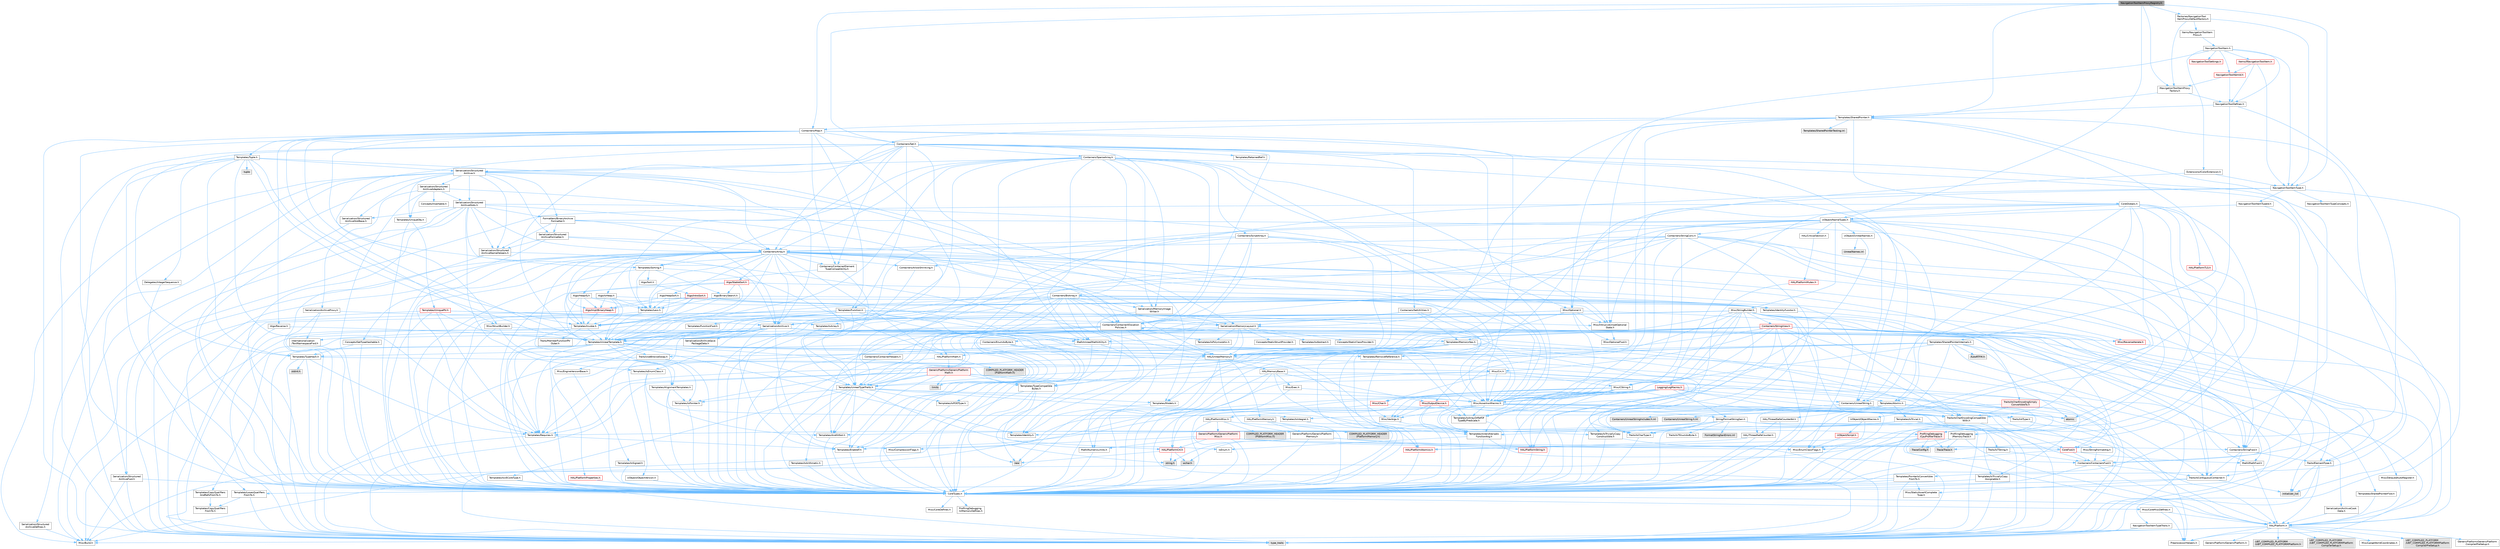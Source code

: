 digraph "NavigationToolItemProxyRegistry.h"
{
 // INTERACTIVE_SVG=YES
 // LATEX_PDF_SIZE
  bgcolor="transparent";
  edge [fontname=Helvetica,fontsize=10,labelfontname=Helvetica,labelfontsize=10];
  node [fontname=Helvetica,fontsize=10,shape=box,height=0.2,width=0.4];
  Node1 [id="Node000001",label="NavigationToolItemProxyRegistry.h",height=0.2,width=0.4,color="gray40", fillcolor="grey60", style="filled", fontcolor="black",tooltip=" "];
  Node1 -> Node2 [id="edge1_Node000001_Node000002",color="steelblue1",style="solid",tooltip=" "];
  Node2 [id="Node000002",label="INavigationToolItemProxy\lFactory.h",height=0.2,width=0.4,color="grey40", fillcolor="white", style="filled",URL="$db/d06/INavigationToolItemProxyFactory_8h.html",tooltip=" "];
  Node2 -> Node3 [id="edge2_Node000002_Node000003",color="steelblue1",style="solid",tooltip=" "];
  Node3 [id="Node000003",label="NavigationToolDefines.h",height=0.2,width=0.4,color="grey40", fillcolor="white", style="filled",URL="$d1/d31/NavigationToolDefines_8h.html",tooltip=" "];
  Node3 -> Node4 [id="edge3_Node000003_Node000004",color="steelblue1",style="solid",tooltip=" "];
  Node4 [id="Node000004",label="Containers/ContainersFwd.h",height=0.2,width=0.4,color="grey40", fillcolor="white", style="filled",URL="$d4/d0a/ContainersFwd_8h.html",tooltip=" "];
  Node4 -> Node5 [id="edge4_Node000004_Node000005",color="steelblue1",style="solid",tooltip=" "];
  Node5 [id="Node000005",label="HAL/Platform.h",height=0.2,width=0.4,color="grey40", fillcolor="white", style="filled",URL="$d9/dd0/Platform_8h.html",tooltip=" "];
  Node5 -> Node6 [id="edge5_Node000005_Node000006",color="steelblue1",style="solid",tooltip=" "];
  Node6 [id="Node000006",label="Misc/Build.h",height=0.2,width=0.4,color="grey40", fillcolor="white", style="filled",URL="$d3/dbb/Build_8h.html",tooltip=" "];
  Node5 -> Node7 [id="edge6_Node000005_Node000007",color="steelblue1",style="solid",tooltip=" "];
  Node7 [id="Node000007",label="Misc/LargeWorldCoordinates.h",height=0.2,width=0.4,color="grey40", fillcolor="white", style="filled",URL="$d2/dcb/LargeWorldCoordinates_8h.html",tooltip=" "];
  Node5 -> Node8 [id="edge7_Node000005_Node000008",color="steelblue1",style="solid",tooltip=" "];
  Node8 [id="Node000008",label="type_traits",height=0.2,width=0.4,color="grey60", fillcolor="#E0E0E0", style="filled",tooltip=" "];
  Node5 -> Node9 [id="edge8_Node000005_Node000009",color="steelblue1",style="solid",tooltip=" "];
  Node9 [id="Node000009",label="PreprocessorHelpers.h",height=0.2,width=0.4,color="grey40", fillcolor="white", style="filled",URL="$db/ddb/PreprocessorHelpers_8h.html",tooltip=" "];
  Node5 -> Node10 [id="edge9_Node000005_Node000010",color="steelblue1",style="solid",tooltip=" "];
  Node10 [id="Node000010",label="UBT_COMPILED_PLATFORM\l/UBT_COMPILED_PLATFORMPlatform\lCompilerPreSetup.h",height=0.2,width=0.4,color="grey60", fillcolor="#E0E0E0", style="filled",tooltip=" "];
  Node5 -> Node11 [id="edge10_Node000005_Node000011",color="steelblue1",style="solid",tooltip=" "];
  Node11 [id="Node000011",label="GenericPlatform/GenericPlatform\lCompilerPreSetup.h",height=0.2,width=0.4,color="grey40", fillcolor="white", style="filled",URL="$d9/dc8/GenericPlatformCompilerPreSetup_8h.html",tooltip=" "];
  Node5 -> Node12 [id="edge11_Node000005_Node000012",color="steelblue1",style="solid",tooltip=" "];
  Node12 [id="Node000012",label="GenericPlatform/GenericPlatform.h",height=0.2,width=0.4,color="grey40", fillcolor="white", style="filled",URL="$d6/d84/GenericPlatform_8h.html",tooltip=" "];
  Node5 -> Node13 [id="edge12_Node000005_Node000013",color="steelblue1",style="solid",tooltip=" "];
  Node13 [id="Node000013",label="UBT_COMPILED_PLATFORM\l/UBT_COMPILED_PLATFORMPlatform.h",height=0.2,width=0.4,color="grey60", fillcolor="#E0E0E0", style="filled",tooltip=" "];
  Node5 -> Node14 [id="edge13_Node000005_Node000014",color="steelblue1",style="solid",tooltip=" "];
  Node14 [id="Node000014",label="UBT_COMPILED_PLATFORM\l/UBT_COMPILED_PLATFORMPlatform\lCompilerSetup.h",height=0.2,width=0.4,color="grey60", fillcolor="#E0E0E0", style="filled",tooltip=" "];
  Node4 -> Node15 [id="edge14_Node000004_Node000015",color="steelblue1",style="solid",tooltip=" "];
  Node15 [id="Node000015",label="CoreTypes.h",height=0.2,width=0.4,color="grey40", fillcolor="white", style="filled",URL="$dc/dec/CoreTypes_8h.html",tooltip=" "];
  Node15 -> Node5 [id="edge15_Node000015_Node000005",color="steelblue1",style="solid",tooltip=" "];
  Node15 -> Node16 [id="edge16_Node000015_Node000016",color="steelblue1",style="solid",tooltip=" "];
  Node16 [id="Node000016",label="ProfilingDebugging\l/UMemoryDefines.h",height=0.2,width=0.4,color="grey40", fillcolor="white", style="filled",URL="$d2/da2/UMemoryDefines_8h.html",tooltip=" "];
  Node15 -> Node17 [id="edge17_Node000015_Node000017",color="steelblue1",style="solid",tooltip=" "];
  Node17 [id="Node000017",label="Misc/CoreMiscDefines.h",height=0.2,width=0.4,color="grey40", fillcolor="white", style="filled",URL="$da/d38/CoreMiscDefines_8h.html",tooltip=" "];
  Node17 -> Node5 [id="edge18_Node000017_Node000005",color="steelblue1",style="solid",tooltip=" "];
  Node17 -> Node9 [id="edge19_Node000017_Node000009",color="steelblue1",style="solid",tooltip=" "];
  Node15 -> Node18 [id="edge20_Node000015_Node000018",color="steelblue1",style="solid",tooltip=" "];
  Node18 [id="Node000018",label="Misc/CoreDefines.h",height=0.2,width=0.4,color="grey40", fillcolor="white", style="filled",URL="$d3/dd2/CoreDefines_8h.html",tooltip=" "];
  Node4 -> Node19 [id="edge21_Node000004_Node000019",color="steelblue1",style="solid",tooltip=" "];
  Node19 [id="Node000019",label="Traits/IsContiguousContainer.h",height=0.2,width=0.4,color="grey40", fillcolor="white", style="filled",URL="$d5/d3c/IsContiguousContainer_8h.html",tooltip=" "];
  Node19 -> Node15 [id="edge22_Node000019_Node000015",color="steelblue1",style="solid",tooltip=" "];
  Node19 -> Node20 [id="edge23_Node000019_Node000020",color="steelblue1",style="solid",tooltip=" "];
  Node20 [id="Node000020",label="Misc/StaticAssertComplete\lType.h",height=0.2,width=0.4,color="grey40", fillcolor="white", style="filled",URL="$d5/d4e/StaticAssertCompleteType_8h.html",tooltip=" "];
  Node19 -> Node21 [id="edge24_Node000019_Node000021",color="steelblue1",style="solid",tooltip=" "];
  Node21 [id="Node000021",label="initializer_list",height=0.2,width=0.4,color="grey60", fillcolor="#E0E0E0", style="filled",tooltip=" "];
  Node3 -> Node22 [id="edge25_Node000003_Node000022",color="steelblue1",style="solid",tooltip=" "];
  Node22 [id="Node000022",label="Templates/SharedPointer.h",height=0.2,width=0.4,color="grey40", fillcolor="white", style="filled",URL="$d2/d17/SharedPointer_8h.html",tooltip=" "];
  Node22 -> Node15 [id="edge26_Node000022_Node000015",color="steelblue1",style="solid",tooltip=" "];
  Node22 -> Node23 [id="edge27_Node000022_Node000023",color="steelblue1",style="solid",tooltip=" "];
  Node23 [id="Node000023",label="Misc/IntrusiveUnsetOptional\lState.h",height=0.2,width=0.4,color="grey40", fillcolor="white", style="filled",URL="$d2/d0a/IntrusiveUnsetOptionalState_8h.html",tooltip=" "];
  Node23 -> Node24 [id="edge28_Node000023_Node000024",color="steelblue1",style="solid",tooltip=" "];
  Node24 [id="Node000024",label="Misc/OptionalFwd.h",height=0.2,width=0.4,color="grey40", fillcolor="white", style="filled",URL="$dc/d50/OptionalFwd_8h.html",tooltip=" "];
  Node22 -> Node25 [id="edge29_Node000022_Node000025",color="steelblue1",style="solid",tooltip=" "];
  Node25 [id="Node000025",label="Templates/PointerIsConvertible\lFromTo.h",height=0.2,width=0.4,color="grey40", fillcolor="white", style="filled",URL="$d6/d65/PointerIsConvertibleFromTo_8h.html",tooltip=" "];
  Node25 -> Node15 [id="edge30_Node000025_Node000015",color="steelblue1",style="solid",tooltip=" "];
  Node25 -> Node20 [id="edge31_Node000025_Node000020",color="steelblue1",style="solid",tooltip=" "];
  Node25 -> Node26 [id="edge32_Node000025_Node000026",color="steelblue1",style="solid",tooltip=" "];
  Node26 [id="Node000026",label="Templates/LosesQualifiers\lFromTo.h",height=0.2,width=0.4,color="grey40", fillcolor="white", style="filled",URL="$d2/db3/LosesQualifiersFromTo_8h.html",tooltip=" "];
  Node26 -> Node27 [id="edge33_Node000026_Node000027",color="steelblue1",style="solid",tooltip=" "];
  Node27 [id="Node000027",label="Templates/CopyQualifiers\lFromTo.h",height=0.2,width=0.4,color="grey40", fillcolor="white", style="filled",URL="$d5/db4/CopyQualifiersFromTo_8h.html",tooltip=" "];
  Node26 -> Node8 [id="edge34_Node000026_Node000008",color="steelblue1",style="solid",tooltip=" "];
  Node25 -> Node8 [id="edge35_Node000025_Node000008",color="steelblue1",style="solid",tooltip=" "];
  Node22 -> Node28 [id="edge36_Node000022_Node000028",color="steelblue1",style="solid",tooltip=" "];
  Node28 [id="Node000028",label="Misc/AssertionMacros.h",height=0.2,width=0.4,color="grey40", fillcolor="white", style="filled",URL="$d0/dfa/AssertionMacros_8h.html",tooltip=" "];
  Node28 -> Node15 [id="edge37_Node000028_Node000015",color="steelblue1",style="solid",tooltip=" "];
  Node28 -> Node5 [id="edge38_Node000028_Node000005",color="steelblue1",style="solid",tooltip=" "];
  Node28 -> Node29 [id="edge39_Node000028_Node000029",color="steelblue1",style="solid",tooltip=" "];
  Node29 [id="Node000029",label="HAL/PlatformMisc.h",height=0.2,width=0.4,color="grey40", fillcolor="white", style="filled",URL="$d0/df5/PlatformMisc_8h.html",tooltip=" "];
  Node29 -> Node15 [id="edge40_Node000029_Node000015",color="steelblue1",style="solid",tooltip=" "];
  Node29 -> Node30 [id="edge41_Node000029_Node000030",color="steelblue1",style="solid",tooltip=" "];
  Node30 [id="Node000030",label="GenericPlatform/GenericPlatform\lMisc.h",height=0.2,width=0.4,color="red", fillcolor="#FFF0F0", style="filled",URL="$db/d9a/GenericPlatformMisc_8h.html",tooltip=" "];
  Node30 -> Node31 [id="edge42_Node000030_Node000031",color="steelblue1",style="solid",tooltip=" "];
  Node31 [id="Node000031",label="Containers/StringFwd.h",height=0.2,width=0.4,color="grey40", fillcolor="white", style="filled",URL="$df/d37/StringFwd_8h.html",tooltip=" "];
  Node31 -> Node15 [id="edge43_Node000031_Node000015",color="steelblue1",style="solid",tooltip=" "];
  Node31 -> Node32 [id="edge44_Node000031_Node000032",color="steelblue1",style="solid",tooltip=" "];
  Node32 [id="Node000032",label="Traits/ElementType.h",height=0.2,width=0.4,color="grey40", fillcolor="white", style="filled",URL="$d5/d4f/ElementType_8h.html",tooltip=" "];
  Node32 -> Node5 [id="edge45_Node000032_Node000005",color="steelblue1",style="solid",tooltip=" "];
  Node32 -> Node21 [id="edge46_Node000032_Node000021",color="steelblue1",style="solid",tooltip=" "];
  Node32 -> Node8 [id="edge47_Node000032_Node000008",color="steelblue1",style="solid",tooltip=" "];
  Node31 -> Node19 [id="edge48_Node000031_Node000019",color="steelblue1",style="solid",tooltip=" "];
  Node30 -> Node33 [id="edge49_Node000030_Node000033",color="steelblue1",style="solid",tooltip=" "];
  Node33 [id="Node000033",label="CoreFwd.h",height=0.2,width=0.4,color="red", fillcolor="#FFF0F0", style="filled",URL="$d1/d1e/CoreFwd_8h.html",tooltip=" "];
  Node33 -> Node15 [id="edge50_Node000033_Node000015",color="steelblue1",style="solid",tooltip=" "];
  Node33 -> Node4 [id="edge51_Node000033_Node000004",color="steelblue1",style="solid",tooltip=" "];
  Node33 -> Node34 [id="edge52_Node000033_Node000034",color="steelblue1",style="solid",tooltip=" "];
  Node34 [id="Node000034",label="Math/MathFwd.h",height=0.2,width=0.4,color="grey40", fillcolor="white", style="filled",URL="$d2/d10/MathFwd_8h.html",tooltip=" "];
  Node34 -> Node5 [id="edge53_Node000034_Node000005",color="steelblue1",style="solid",tooltip=" "];
  Node30 -> Node15 [id="edge54_Node000030_Node000015",color="steelblue1",style="solid",tooltip=" "];
  Node30 -> Node37 [id="edge55_Node000030_Node000037",color="steelblue1",style="solid",tooltip=" "];
  Node37 [id="Node000037",label="HAL/PlatformCrt.h",height=0.2,width=0.4,color="red", fillcolor="#FFF0F0", style="filled",URL="$d8/d75/PlatformCrt_8h.html",tooltip=" "];
  Node37 -> Node38 [id="edge56_Node000037_Node000038",color="steelblue1",style="solid",tooltip=" "];
  Node38 [id="Node000038",label="new",height=0.2,width=0.4,color="grey60", fillcolor="#E0E0E0", style="filled",tooltip=" "];
  Node37 -> Node39 [id="edge57_Node000037_Node000039",color="steelblue1",style="solid",tooltip=" "];
  Node39 [id="Node000039",label="wchar.h",height=0.2,width=0.4,color="grey60", fillcolor="#E0E0E0", style="filled",tooltip=" "];
  Node37 -> Node46 [id="edge58_Node000037_Node000046",color="steelblue1",style="solid",tooltip=" "];
  Node46 [id="Node000046",label="string.h",height=0.2,width=0.4,color="grey60", fillcolor="#E0E0E0", style="filled",tooltip=" "];
  Node30 -> Node47 [id="edge59_Node000030_Node000047",color="steelblue1",style="solid",tooltip=" "];
  Node47 [id="Node000047",label="Math/NumericLimits.h",height=0.2,width=0.4,color="grey40", fillcolor="white", style="filled",URL="$df/d1b/NumericLimits_8h.html",tooltip=" "];
  Node47 -> Node15 [id="edge60_Node000047_Node000015",color="steelblue1",style="solid",tooltip=" "];
  Node30 -> Node48 [id="edge61_Node000030_Node000048",color="steelblue1",style="solid",tooltip=" "];
  Node48 [id="Node000048",label="Misc/CompressionFlags.h",height=0.2,width=0.4,color="grey40", fillcolor="white", style="filled",URL="$d9/d76/CompressionFlags_8h.html",tooltip=" "];
  Node30 -> Node49 [id="edge62_Node000030_Node000049",color="steelblue1",style="solid",tooltip=" "];
  Node49 [id="Node000049",label="Misc/EnumClassFlags.h",height=0.2,width=0.4,color="grey40", fillcolor="white", style="filled",URL="$d8/de7/EnumClassFlags_8h.html",tooltip=" "];
  Node29 -> Node52 [id="edge63_Node000029_Node000052",color="steelblue1",style="solid",tooltip=" "];
  Node52 [id="Node000052",label="COMPILED_PLATFORM_HEADER\l(PlatformMisc.h)",height=0.2,width=0.4,color="grey60", fillcolor="#E0E0E0", style="filled",tooltip=" "];
  Node29 -> Node53 [id="edge64_Node000029_Node000053",color="steelblue1",style="solid",tooltip=" "];
  Node53 [id="Node000053",label="ProfilingDebugging\l/CpuProfilerTrace.h",height=0.2,width=0.4,color="red", fillcolor="#FFF0F0", style="filled",URL="$da/dcb/CpuProfilerTrace_8h.html",tooltip=" "];
  Node53 -> Node15 [id="edge65_Node000053_Node000015",color="steelblue1",style="solid",tooltip=" "];
  Node53 -> Node4 [id="edge66_Node000053_Node000004",color="steelblue1",style="solid",tooltip=" "];
  Node53 -> Node54 [id="edge67_Node000053_Node000054",color="steelblue1",style="solid",tooltip=" "];
  Node54 [id="Node000054",label="HAL/PlatformAtomics.h",height=0.2,width=0.4,color="red", fillcolor="#FFF0F0", style="filled",URL="$d3/d36/PlatformAtomics_8h.html",tooltip=" "];
  Node54 -> Node15 [id="edge68_Node000054_Node000015",color="steelblue1",style="solid",tooltip=" "];
  Node53 -> Node9 [id="edge69_Node000053_Node000009",color="steelblue1",style="solid",tooltip=" "];
  Node53 -> Node6 [id="edge70_Node000053_Node000006",color="steelblue1",style="solid",tooltip=" "];
  Node53 -> Node57 [id="edge71_Node000053_Node000057",color="steelblue1",style="solid",tooltip=" "];
  Node57 [id="Node000057",label="Trace/Config.h",height=0.2,width=0.4,color="grey60", fillcolor="#E0E0E0", style="filled",tooltip=" "];
  Node53 -> Node60 [id="edge72_Node000053_Node000060",color="steelblue1",style="solid",tooltip=" "];
  Node60 [id="Node000060",label="Trace/Trace.h",height=0.2,width=0.4,color="grey60", fillcolor="#E0E0E0", style="filled",tooltip=" "];
  Node28 -> Node9 [id="edge73_Node000028_Node000009",color="steelblue1",style="solid",tooltip=" "];
  Node28 -> Node61 [id="edge74_Node000028_Node000061",color="steelblue1",style="solid",tooltip=" "];
  Node61 [id="Node000061",label="Templates/EnableIf.h",height=0.2,width=0.4,color="grey40", fillcolor="white", style="filled",URL="$d7/d60/EnableIf_8h.html",tooltip=" "];
  Node61 -> Node15 [id="edge75_Node000061_Node000015",color="steelblue1",style="solid",tooltip=" "];
  Node28 -> Node62 [id="edge76_Node000028_Node000062",color="steelblue1",style="solid",tooltip=" "];
  Node62 [id="Node000062",label="Templates/IsArrayOrRefOf\lTypeByPredicate.h",height=0.2,width=0.4,color="grey40", fillcolor="white", style="filled",URL="$d6/da1/IsArrayOrRefOfTypeByPredicate_8h.html",tooltip=" "];
  Node62 -> Node15 [id="edge77_Node000062_Node000015",color="steelblue1",style="solid",tooltip=" "];
  Node28 -> Node63 [id="edge78_Node000028_Node000063",color="steelblue1",style="solid",tooltip=" "];
  Node63 [id="Node000063",label="Templates/IsValidVariadic\lFunctionArg.h",height=0.2,width=0.4,color="grey40", fillcolor="white", style="filled",URL="$d0/dc8/IsValidVariadicFunctionArg_8h.html",tooltip=" "];
  Node63 -> Node15 [id="edge79_Node000063_Node000015",color="steelblue1",style="solid",tooltip=" "];
  Node63 -> Node64 [id="edge80_Node000063_Node000064",color="steelblue1",style="solid",tooltip=" "];
  Node64 [id="Node000064",label="IsEnum.h",height=0.2,width=0.4,color="grey40", fillcolor="white", style="filled",URL="$d4/de5/IsEnum_8h.html",tooltip=" "];
  Node63 -> Node8 [id="edge81_Node000063_Node000008",color="steelblue1",style="solid",tooltip=" "];
  Node28 -> Node65 [id="edge82_Node000028_Node000065",color="steelblue1",style="solid",tooltip=" "];
  Node65 [id="Node000065",label="Traits/IsCharEncodingCompatible\lWith.h",height=0.2,width=0.4,color="grey40", fillcolor="white", style="filled",URL="$df/dd1/IsCharEncodingCompatibleWith_8h.html",tooltip=" "];
  Node65 -> Node8 [id="edge83_Node000065_Node000008",color="steelblue1",style="solid",tooltip=" "];
  Node65 -> Node66 [id="edge84_Node000065_Node000066",color="steelblue1",style="solid",tooltip=" "];
  Node66 [id="Node000066",label="Traits/IsCharType.h",height=0.2,width=0.4,color="grey40", fillcolor="white", style="filled",URL="$db/d51/IsCharType_8h.html",tooltip=" "];
  Node66 -> Node15 [id="edge85_Node000066_Node000015",color="steelblue1",style="solid",tooltip=" "];
  Node28 -> Node67 [id="edge86_Node000028_Node000067",color="steelblue1",style="solid",tooltip=" "];
  Node67 [id="Node000067",label="Misc/VarArgs.h",height=0.2,width=0.4,color="grey40", fillcolor="white", style="filled",URL="$d5/d6f/VarArgs_8h.html",tooltip=" "];
  Node67 -> Node15 [id="edge87_Node000067_Node000015",color="steelblue1",style="solid",tooltip=" "];
  Node28 -> Node68 [id="edge88_Node000028_Node000068",color="steelblue1",style="solid",tooltip=" "];
  Node68 [id="Node000068",label="String/FormatStringSan.h",height=0.2,width=0.4,color="grey40", fillcolor="white", style="filled",URL="$d3/d8b/FormatStringSan_8h.html",tooltip=" "];
  Node68 -> Node8 [id="edge89_Node000068_Node000008",color="steelblue1",style="solid",tooltip=" "];
  Node68 -> Node15 [id="edge90_Node000068_Node000015",color="steelblue1",style="solid",tooltip=" "];
  Node68 -> Node69 [id="edge91_Node000068_Node000069",color="steelblue1",style="solid",tooltip=" "];
  Node69 [id="Node000069",label="Templates/Requires.h",height=0.2,width=0.4,color="grey40", fillcolor="white", style="filled",URL="$dc/d96/Requires_8h.html",tooltip=" "];
  Node69 -> Node61 [id="edge92_Node000069_Node000061",color="steelblue1",style="solid",tooltip=" "];
  Node69 -> Node8 [id="edge93_Node000069_Node000008",color="steelblue1",style="solid",tooltip=" "];
  Node68 -> Node70 [id="edge94_Node000068_Node000070",color="steelblue1",style="solid",tooltip=" "];
  Node70 [id="Node000070",label="Templates/Identity.h",height=0.2,width=0.4,color="grey40", fillcolor="white", style="filled",URL="$d0/dd5/Identity_8h.html",tooltip=" "];
  Node68 -> Node63 [id="edge95_Node000068_Node000063",color="steelblue1",style="solid",tooltip=" "];
  Node68 -> Node66 [id="edge96_Node000068_Node000066",color="steelblue1",style="solid",tooltip=" "];
  Node68 -> Node71 [id="edge97_Node000068_Node000071",color="steelblue1",style="solid",tooltip=" "];
  Node71 [id="Node000071",label="Traits/IsTEnumAsByte.h",height=0.2,width=0.4,color="grey40", fillcolor="white", style="filled",URL="$d1/de6/IsTEnumAsByte_8h.html",tooltip=" "];
  Node68 -> Node72 [id="edge98_Node000068_Node000072",color="steelblue1",style="solid",tooltip=" "];
  Node72 [id="Node000072",label="Traits/IsTString.h",height=0.2,width=0.4,color="grey40", fillcolor="white", style="filled",URL="$d0/df8/IsTString_8h.html",tooltip=" "];
  Node72 -> Node4 [id="edge99_Node000072_Node000004",color="steelblue1",style="solid",tooltip=" "];
  Node68 -> Node4 [id="edge100_Node000068_Node000004",color="steelblue1",style="solid",tooltip=" "];
  Node68 -> Node73 [id="edge101_Node000068_Node000073",color="steelblue1",style="solid",tooltip=" "];
  Node73 [id="Node000073",label="FormatStringSanErrors.inl",height=0.2,width=0.4,color="grey60", fillcolor="#E0E0E0", style="filled",tooltip=" "];
  Node28 -> Node74 [id="edge102_Node000028_Node000074",color="steelblue1",style="solid",tooltip=" "];
  Node74 [id="Node000074",label="atomic",height=0.2,width=0.4,color="grey60", fillcolor="#E0E0E0", style="filled",tooltip=" "];
  Node22 -> Node75 [id="edge103_Node000022_Node000075",color="steelblue1",style="solid",tooltip=" "];
  Node75 [id="Node000075",label="HAL/UnrealMemory.h",height=0.2,width=0.4,color="grey40", fillcolor="white", style="filled",URL="$d9/d96/UnrealMemory_8h.html",tooltip=" "];
  Node75 -> Node15 [id="edge104_Node000075_Node000015",color="steelblue1",style="solid",tooltip=" "];
  Node75 -> Node76 [id="edge105_Node000075_Node000076",color="steelblue1",style="solid",tooltip=" "];
  Node76 [id="Node000076",label="GenericPlatform/GenericPlatform\lMemory.h",height=0.2,width=0.4,color="grey40", fillcolor="white", style="filled",URL="$dd/d22/GenericPlatformMemory_8h.html",tooltip=" "];
  Node76 -> Node33 [id="edge106_Node000076_Node000033",color="steelblue1",style="solid",tooltip=" "];
  Node76 -> Node15 [id="edge107_Node000076_Node000015",color="steelblue1",style="solid",tooltip=" "];
  Node76 -> Node77 [id="edge108_Node000076_Node000077",color="steelblue1",style="solid",tooltip=" "];
  Node77 [id="Node000077",label="HAL/PlatformString.h",height=0.2,width=0.4,color="red", fillcolor="#FFF0F0", style="filled",URL="$db/db5/PlatformString_8h.html",tooltip=" "];
  Node77 -> Node15 [id="edge109_Node000077_Node000015",color="steelblue1",style="solid",tooltip=" "];
  Node76 -> Node46 [id="edge110_Node000076_Node000046",color="steelblue1",style="solid",tooltip=" "];
  Node76 -> Node39 [id="edge111_Node000076_Node000039",color="steelblue1",style="solid",tooltip=" "];
  Node75 -> Node79 [id="edge112_Node000075_Node000079",color="steelblue1",style="solid",tooltip=" "];
  Node79 [id="Node000079",label="HAL/MemoryBase.h",height=0.2,width=0.4,color="grey40", fillcolor="white", style="filled",URL="$d6/d9f/MemoryBase_8h.html",tooltip=" "];
  Node79 -> Node15 [id="edge113_Node000079_Node000015",color="steelblue1",style="solid",tooltip=" "];
  Node79 -> Node54 [id="edge114_Node000079_Node000054",color="steelblue1",style="solid",tooltip=" "];
  Node79 -> Node37 [id="edge115_Node000079_Node000037",color="steelblue1",style="solid",tooltip=" "];
  Node79 -> Node80 [id="edge116_Node000079_Node000080",color="steelblue1",style="solid",tooltip=" "];
  Node80 [id="Node000080",label="Misc/Exec.h",height=0.2,width=0.4,color="grey40", fillcolor="white", style="filled",URL="$de/ddb/Exec_8h.html",tooltip=" "];
  Node80 -> Node15 [id="edge117_Node000080_Node000015",color="steelblue1",style="solid",tooltip=" "];
  Node80 -> Node28 [id="edge118_Node000080_Node000028",color="steelblue1",style="solid",tooltip=" "];
  Node79 -> Node81 [id="edge119_Node000079_Node000081",color="steelblue1",style="solid",tooltip=" "];
  Node81 [id="Node000081",label="Misc/OutputDevice.h",height=0.2,width=0.4,color="red", fillcolor="#FFF0F0", style="filled",URL="$d7/d32/OutputDevice_8h.html",tooltip=" "];
  Node81 -> Node33 [id="edge120_Node000081_Node000033",color="steelblue1",style="solid",tooltip=" "];
  Node81 -> Node15 [id="edge121_Node000081_Node000015",color="steelblue1",style="solid",tooltip=" "];
  Node81 -> Node67 [id="edge122_Node000081_Node000067",color="steelblue1",style="solid",tooltip=" "];
  Node81 -> Node62 [id="edge123_Node000081_Node000062",color="steelblue1",style="solid",tooltip=" "];
  Node81 -> Node63 [id="edge124_Node000081_Node000063",color="steelblue1",style="solid",tooltip=" "];
  Node81 -> Node65 [id="edge125_Node000081_Node000065",color="steelblue1",style="solid",tooltip=" "];
  Node79 -> Node83 [id="edge126_Node000079_Node000083",color="steelblue1",style="solid",tooltip=" "];
  Node83 [id="Node000083",label="Templates/Atomic.h",height=0.2,width=0.4,color="grey40", fillcolor="white", style="filled",URL="$d3/d91/Atomic_8h.html",tooltip=" "];
  Node83 -> Node84 [id="edge127_Node000083_Node000084",color="steelblue1",style="solid",tooltip=" "];
  Node84 [id="Node000084",label="HAL/ThreadSafeCounter.h",height=0.2,width=0.4,color="grey40", fillcolor="white", style="filled",URL="$dc/dc9/ThreadSafeCounter_8h.html",tooltip=" "];
  Node84 -> Node15 [id="edge128_Node000084_Node000015",color="steelblue1",style="solid",tooltip=" "];
  Node84 -> Node54 [id="edge129_Node000084_Node000054",color="steelblue1",style="solid",tooltip=" "];
  Node83 -> Node85 [id="edge130_Node000083_Node000085",color="steelblue1",style="solid",tooltip=" "];
  Node85 [id="Node000085",label="HAL/ThreadSafeCounter64.h",height=0.2,width=0.4,color="grey40", fillcolor="white", style="filled",URL="$d0/d12/ThreadSafeCounter64_8h.html",tooltip=" "];
  Node85 -> Node15 [id="edge131_Node000085_Node000015",color="steelblue1",style="solid",tooltip=" "];
  Node85 -> Node84 [id="edge132_Node000085_Node000084",color="steelblue1",style="solid",tooltip=" "];
  Node83 -> Node86 [id="edge133_Node000083_Node000086",color="steelblue1",style="solid",tooltip=" "];
  Node86 [id="Node000086",label="Templates/IsIntegral.h",height=0.2,width=0.4,color="grey40", fillcolor="white", style="filled",URL="$da/d64/IsIntegral_8h.html",tooltip=" "];
  Node86 -> Node15 [id="edge134_Node000086_Node000015",color="steelblue1",style="solid",tooltip=" "];
  Node83 -> Node87 [id="edge135_Node000083_Node000087",color="steelblue1",style="solid",tooltip=" "];
  Node87 [id="Node000087",label="Templates/IsTrivial.h",height=0.2,width=0.4,color="grey40", fillcolor="white", style="filled",URL="$da/d4c/IsTrivial_8h.html",tooltip=" "];
  Node87 -> Node88 [id="edge136_Node000087_Node000088",color="steelblue1",style="solid",tooltip=" "];
  Node88 [id="Node000088",label="Templates/AndOrNot.h",height=0.2,width=0.4,color="grey40", fillcolor="white", style="filled",URL="$db/d0a/AndOrNot_8h.html",tooltip=" "];
  Node88 -> Node15 [id="edge137_Node000088_Node000015",color="steelblue1",style="solid",tooltip=" "];
  Node87 -> Node89 [id="edge138_Node000087_Node000089",color="steelblue1",style="solid",tooltip=" "];
  Node89 [id="Node000089",label="Templates/IsTriviallyCopy\lConstructible.h",height=0.2,width=0.4,color="grey40", fillcolor="white", style="filled",URL="$d3/d78/IsTriviallyCopyConstructible_8h.html",tooltip=" "];
  Node89 -> Node15 [id="edge139_Node000089_Node000015",color="steelblue1",style="solid",tooltip=" "];
  Node89 -> Node8 [id="edge140_Node000089_Node000008",color="steelblue1",style="solid",tooltip=" "];
  Node87 -> Node90 [id="edge141_Node000087_Node000090",color="steelblue1",style="solid",tooltip=" "];
  Node90 [id="Node000090",label="Templates/IsTriviallyCopy\lAssignable.h",height=0.2,width=0.4,color="grey40", fillcolor="white", style="filled",URL="$d2/df2/IsTriviallyCopyAssignable_8h.html",tooltip=" "];
  Node90 -> Node15 [id="edge142_Node000090_Node000015",color="steelblue1",style="solid",tooltip=" "];
  Node90 -> Node8 [id="edge143_Node000090_Node000008",color="steelblue1",style="solid",tooltip=" "];
  Node87 -> Node8 [id="edge144_Node000087_Node000008",color="steelblue1",style="solid",tooltip=" "];
  Node83 -> Node91 [id="edge145_Node000083_Node000091",color="steelblue1",style="solid",tooltip=" "];
  Node91 [id="Node000091",label="Traits/IntType.h",height=0.2,width=0.4,color="grey40", fillcolor="white", style="filled",URL="$d7/deb/IntType_8h.html",tooltip=" "];
  Node91 -> Node5 [id="edge146_Node000091_Node000005",color="steelblue1",style="solid",tooltip=" "];
  Node83 -> Node74 [id="edge147_Node000083_Node000074",color="steelblue1",style="solid",tooltip=" "];
  Node75 -> Node92 [id="edge148_Node000075_Node000092",color="steelblue1",style="solid",tooltip=" "];
  Node92 [id="Node000092",label="HAL/PlatformMemory.h",height=0.2,width=0.4,color="grey40", fillcolor="white", style="filled",URL="$de/d68/PlatformMemory_8h.html",tooltip=" "];
  Node92 -> Node15 [id="edge149_Node000092_Node000015",color="steelblue1",style="solid",tooltip=" "];
  Node92 -> Node76 [id="edge150_Node000092_Node000076",color="steelblue1",style="solid",tooltip=" "];
  Node92 -> Node93 [id="edge151_Node000092_Node000093",color="steelblue1",style="solid",tooltip=" "];
  Node93 [id="Node000093",label="COMPILED_PLATFORM_HEADER\l(PlatformMemory.h)",height=0.2,width=0.4,color="grey60", fillcolor="#E0E0E0", style="filled",tooltip=" "];
  Node75 -> Node94 [id="edge152_Node000075_Node000094",color="steelblue1",style="solid",tooltip=" "];
  Node94 [id="Node000094",label="ProfilingDebugging\l/MemoryTrace.h",height=0.2,width=0.4,color="grey40", fillcolor="white", style="filled",URL="$da/dd7/MemoryTrace_8h.html",tooltip=" "];
  Node94 -> Node5 [id="edge153_Node000094_Node000005",color="steelblue1",style="solid",tooltip=" "];
  Node94 -> Node49 [id="edge154_Node000094_Node000049",color="steelblue1",style="solid",tooltip=" "];
  Node94 -> Node57 [id="edge155_Node000094_Node000057",color="steelblue1",style="solid",tooltip=" "];
  Node94 -> Node60 [id="edge156_Node000094_Node000060",color="steelblue1",style="solid",tooltip=" "];
  Node75 -> Node95 [id="edge157_Node000075_Node000095",color="steelblue1",style="solid",tooltip=" "];
  Node95 [id="Node000095",label="Templates/IsPointer.h",height=0.2,width=0.4,color="grey40", fillcolor="white", style="filled",URL="$d7/d05/IsPointer_8h.html",tooltip=" "];
  Node95 -> Node15 [id="edge158_Node000095_Node000015",color="steelblue1",style="solid",tooltip=" "];
  Node22 -> Node96 [id="edge159_Node000022_Node000096",color="steelblue1",style="solid",tooltip=" "];
  Node96 [id="Node000096",label="Containers/Array.h",height=0.2,width=0.4,color="grey40", fillcolor="white", style="filled",URL="$df/dd0/Array_8h.html",tooltip=" "];
  Node96 -> Node15 [id="edge160_Node000096_Node000015",color="steelblue1",style="solid",tooltip=" "];
  Node96 -> Node28 [id="edge161_Node000096_Node000028",color="steelblue1",style="solid",tooltip=" "];
  Node96 -> Node23 [id="edge162_Node000096_Node000023",color="steelblue1",style="solid",tooltip=" "];
  Node96 -> Node97 [id="edge163_Node000096_Node000097",color="steelblue1",style="solid",tooltip=" "];
  Node97 [id="Node000097",label="Misc/ReverseIterate.h",height=0.2,width=0.4,color="red", fillcolor="#FFF0F0", style="filled",URL="$db/de3/ReverseIterate_8h.html",tooltip=" "];
  Node97 -> Node5 [id="edge164_Node000097_Node000005",color="steelblue1",style="solid",tooltip=" "];
  Node96 -> Node75 [id="edge165_Node000096_Node000075",color="steelblue1",style="solid",tooltip=" "];
  Node96 -> Node99 [id="edge166_Node000096_Node000099",color="steelblue1",style="solid",tooltip=" "];
  Node99 [id="Node000099",label="Templates/UnrealTypeTraits.h",height=0.2,width=0.4,color="grey40", fillcolor="white", style="filled",URL="$d2/d2d/UnrealTypeTraits_8h.html",tooltip=" "];
  Node99 -> Node15 [id="edge167_Node000099_Node000015",color="steelblue1",style="solid",tooltip=" "];
  Node99 -> Node95 [id="edge168_Node000099_Node000095",color="steelblue1",style="solid",tooltip=" "];
  Node99 -> Node28 [id="edge169_Node000099_Node000028",color="steelblue1",style="solid",tooltip=" "];
  Node99 -> Node88 [id="edge170_Node000099_Node000088",color="steelblue1",style="solid",tooltip=" "];
  Node99 -> Node61 [id="edge171_Node000099_Node000061",color="steelblue1",style="solid",tooltip=" "];
  Node99 -> Node100 [id="edge172_Node000099_Node000100",color="steelblue1",style="solid",tooltip=" "];
  Node100 [id="Node000100",label="Templates/IsArithmetic.h",height=0.2,width=0.4,color="grey40", fillcolor="white", style="filled",URL="$d2/d5d/IsArithmetic_8h.html",tooltip=" "];
  Node100 -> Node15 [id="edge173_Node000100_Node000015",color="steelblue1",style="solid",tooltip=" "];
  Node99 -> Node64 [id="edge174_Node000099_Node000064",color="steelblue1",style="solid",tooltip=" "];
  Node99 -> Node101 [id="edge175_Node000099_Node000101",color="steelblue1",style="solid",tooltip=" "];
  Node101 [id="Node000101",label="Templates/Models.h",height=0.2,width=0.4,color="grey40", fillcolor="white", style="filled",URL="$d3/d0c/Models_8h.html",tooltip=" "];
  Node101 -> Node70 [id="edge176_Node000101_Node000070",color="steelblue1",style="solid",tooltip=" "];
  Node99 -> Node102 [id="edge177_Node000099_Node000102",color="steelblue1",style="solid",tooltip=" "];
  Node102 [id="Node000102",label="Templates/IsPODType.h",height=0.2,width=0.4,color="grey40", fillcolor="white", style="filled",URL="$d7/db1/IsPODType_8h.html",tooltip=" "];
  Node102 -> Node15 [id="edge178_Node000102_Node000015",color="steelblue1",style="solid",tooltip=" "];
  Node99 -> Node103 [id="edge179_Node000099_Node000103",color="steelblue1",style="solid",tooltip=" "];
  Node103 [id="Node000103",label="Templates/IsUECoreType.h",height=0.2,width=0.4,color="grey40", fillcolor="white", style="filled",URL="$d1/db8/IsUECoreType_8h.html",tooltip=" "];
  Node103 -> Node15 [id="edge180_Node000103_Node000015",color="steelblue1",style="solid",tooltip=" "];
  Node103 -> Node8 [id="edge181_Node000103_Node000008",color="steelblue1",style="solid",tooltip=" "];
  Node99 -> Node89 [id="edge182_Node000099_Node000089",color="steelblue1",style="solid",tooltip=" "];
  Node96 -> Node104 [id="edge183_Node000096_Node000104",color="steelblue1",style="solid",tooltip=" "];
  Node104 [id="Node000104",label="Templates/UnrealTemplate.h",height=0.2,width=0.4,color="grey40", fillcolor="white", style="filled",URL="$d4/d24/UnrealTemplate_8h.html",tooltip=" "];
  Node104 -> Node15 [id="edge184_Node000104_Node000015",color="steelblue1",style="solid",tooltip=" "];
  Node104 -> Node95 [id="edge185_Node000104_Node000095",color="steelblue1",style="solid",tooltip=" "];
  Node104 -> Node75 [id="edge186_Node000104_Node000075",color="steelblue1",style="solid",tooltip=" "];
  Node104 -> Node105 [id="edge187_Node000104_Node000105",color="steelblue1",style="solid",tooltip=" "];
  Node105 [id="Node000105",label="Templates/CopyQualifiers\lAndRefsFromTo.h",height=0.2,width=0.4,color="grey40", fillcolor="white", style="filled",URL="$d3/db3/CopyQualifiersAndRefsFromTo_8h.html",tooltip=" "];
  Node105 -> Node27 [id="edge188_Node000105_Node000027",color="steelblue1",style="solid",tooltip=" "];
  Node104 -> Node99 [id="edge189_Node000104_Node000099",color="steelblue1",style="solid",tooltip=" "];
  Node104 -> Node106 [id="edge190_Node000104_Node000106",color="steelblue1",style="solid",tooltip=" "];
  Node106 [id="Node000106",label="Templates/RemoveReference.h",height=0.2,width=0.4,color="grey40", fillcolor="white", style="filled",URL="$da/dbe/RemoveReference_8h.html",tooltip=" "];
  Node106 -> Node15 [id="edge191_Node000106_Node000015",color="steelblue1",style="solid",tooltip=" "];
  Node104 -> Node69 [id="edge192_Node000104_Node000069",color="steelblue1",style="solid",tooltip=" "];
  Node104 -> Node107 [id="edge193_Node000104_Node000107",color="steelblue1",style="solid",tooltip=" "];
  Node107 [id="Node000107",label="Templates/TypeCompatible\lBytes.h",height=0.2,width=0.4,color="grey40", fillcolor="white", style="filled",URL="$df/d0a/TypeCompatibleBytes_8h.html",tooltip=" "];
  Node107 -> Node15 [id="edge194_Node000107_Node000015",color="steelblue1",style="solid",tooltip=" "];
  Node107 -> Node46 [id="edge195_Node000107_Node000046",color="steelblue1",style="solid",tooltip=" "];
  Node107 -> Node38 [id="edge196_Node000107_Node000038",color="steelblue1",style="solid",tooltip=" "];
  Node107 -> Node8 [id="edge197_Node000107_Node000008",color="steelblue1",style="solid",tooltip=" "];
  Node104 -> Node70 [id="edge198_Node000104_Node000070",color="steelblue1",style="solid",tooltip=" "];
  Node104 -> Node19 [id="edge199_Node000104_Node000019",color="steelblue1",style="solid",tooltip=" "];
  Node104 -> Node108 [id="edge200_Node000104_Node000108",color="steelblue1",style="solid",tooltip=" "];
  Node108 [id="Node000108",label="Traits/UseBitwiseSwap.h",height=0.2,width=0.4,color="grey40", fillcolor="white", style="filled",URL="$db/df3/UseBitwiseSwap_8h.html",tooltip=" "];
  Node108 -> Node15 [id="edge201_Node000108_Node000015",color="steelblue1",style="solid",tooltip=" "];
  Node108 -> Node8 [id="edge202_Node000108_Node000008",color="steelblue1",style="solid",tooltip=" "];
  Node104 -> Node8 [id="edge203_Node000104_Node000008",color="steelblue1",style="solid",tooltip=" "];
  Node96 -> Node109 [id="edge204_Node000096_Node000109",color="steelblue1",style="solid",tooltip=" "];
  Node109 [id="Node000109",label="Containers/AllowShrinking.h",height=0.2,width=0.4,color="grey40", fillcolor="white", style="filled",URL="$d7/d1a/AllowShrinking_8h.html",tooltip=" "];
  Node109 -> Node15 [id="edge205_Node000109_Node000015",color="steelblue1",style="solid",tooltip=" "];
  Node96 -> Node110 [id="edge206_Node000096_Node000110",color="steelblue1",style="solid",tooltip=" "];
  Node110 [id="Node000110",label="Containers/ContainerAllocation\lPolicies.h",height=0.2,width=0.4,color="grey40", fillcolor="white", style="filled",URL="$d7/dff/ContainerAllocationPolicies_8h.html",tooltip=" "];
  Node110 -> Node15 [id="edge207_Node000110_Node000015",color="steelblue1",style="solid",tooltip=" "];
  Node110 -> Node111 [id="edge208_Node000110_Node000111",color="steelblue1",style="solid",tooltip=" "];
  Node111 [id="Node000111",label="Containers/ContainerHelpers.h",height=0.2,width=0.4,color="grey40", fillcolor="white", style="filled",URL="$d7/d33/ContainerHelpers_8h.html",tooltip=" "];
  Node111 -> Node15 [id="edge209_Node000111_Node000015",color="steelblue1",style="solid",tooltip=" "];
  Node110 -> Node110 [id="edge210_Node000110_Node000110",color="steelblue1",style="solid",tooltip=" "];
  Node110 -> Node112 [id="edge211_Node000110_Node000112",color="steelblue1",style="solid",tooltip=" "];
  Node112 [id="Node000112",label="HAL/PlatformMath.h",height=0.2,width=0.4,color="grey40", fillcolor="white", style="filled",URL="$dc/d53/PlatformMath_8h.html",tooltip=" "];
  Node112 -> Node15 [id="edge212_Node000112_Node000015",color="steelblue1",style="solid",tooltip=" "];
  Node112 -> Node113 [id="edge213_Node000112_Node000113",color="steelblue1",style="solid",tooltip=" "];
  Node113 [id="Node000113",label="GenericPlatform/GenericPlatform\lMath.h",height=0.2,width=0.4,color="red", fillcolor="#FFF0F0", style="filled",URL="$d5/d79/GenericPlatformMath_8h.html",tooltip=" "];
  Node113 -> Node15 [id="edge214_Node000113_Node000015",color="steelblue1",style="solid",tooltip=" "];
  Node113 -> Node4 [id="edge215_Node000113_Node000004",color="steelblue1",style="solid",tooltip=" "];
  Node113 -> Node37 [id="edge216_Node000113_Node000037",color="steelblue1",style="solid",tooltip=" "];
  Node113 -> Node88 [id="edge217_Node000113_Node000088",color="steelblue1",style="solid",tooltip=" "];
  Node113 -> Node99 [id="edge218_Node000113_Node000099",color="steelblue1",style="solid",tooltip=" "];
  Node113 -> Node69 [id="edge219_Node000113_Node000069",color="steelblue1",style="solid",tooltip=" "];
  Node113 -> Node107 [id="edge220_Node000113_Node000107",color="steelblue1",style="solid",tooltip=" "];
  Node113 -> Node118 [id="edge221_Node000113_Node000118",color="steelblue1",style="solid",tooltip=" "];
  Node118 [id="Node000118",label="limits",height=0.2,width=0.4,color="grey60", fillcolor="#E0E0E0", style="filled",tooltip=" "];
  Node113 -> Node8 [id="edge222_Node000113_Node000008",color="steelblue1",style="solid",tooltip=" "];
  Node112 -> Node119 [id="edge223_Node000112_Node000119",color="steelblue1",style="solid",tooltip=" "];
  Node119 [id="Node000119",label="COMPILED_PLATFORM_HEADER\l(PlatformMath.h)",height=0.2,width=0.4,color="grey60", fillcolor="#E0E0E0", style="filled",tooltip=" "];
  Node110 -> Node75 [id="edge224_Node000110_Node000075",color="steelblue1",style="solid",tooltip=" "];
  Node110 -> Node47 [id="edge225_Node000110_Node000047",color="steelblue1",style="solid",tooltip=" "];
  Node110 -> Node28 [id="edge226_Node000110_Node000028",color="steelblue1",style="solid",tooltip=" "];
  Node110 -> Node120 [id="edge227_Node000110_Node000120",color="steelblue1",style="solid",tooltip=" "];
  Node120 [id="Node000120",label="Templates/IsPolymorphic.h",height=0.2,width=0.4,color="grey40", fillcolor="white", style="filled",URL="$dc/d20/IsPolymorphic_8h.html",tooltip=" "];
  Node110 -> Node121 [id="edge228_Node000110_Node000121",color="steelblue1",style="solid",tooltip=" "];
  Node121 [id="Node000121",label="Templates/MemoryOps.h",height=0.2,width=0.4,color="grey40", fillcolor="white", style="filled",URL="$db/dea/MemoryOps_8h.html",tooltip=" "];
  Node121 -> Node15 [id="edge229_Node000121_Node000015",color="steelblue1",style="solid",tooltip=" "];
  Node121 -> Node75 [id="edge230_Node000121_Node000075",color="steelblue1",style="solid",tooltip=" "];
  Node121 -> Node90 [id="edge231_Node000121_Node000090",color="steelblue1",style="solid",tooltip=" "];
  Node121 -> Node89 [id="edge232_Node000121_Node000089",color="steelblue1",style="solid",tooltip=" "];
  Node121 -> Node69 [id="edge233_Node000121_Node000069",color="steelblue1",style="solid",tooltip=" "];
  Node121 -> Node99 [id="edge234_Node000121_Node000099",color="steelblue1",style="solid",tooltip=" "];
  Node121 -> Node108 [id="edge235_Node000121_Node000108",color="steelblue1",style="solid",tooltip=" "];
  Node121 -> Node38 [id="edge236_Node000121_Node000038",color="steelblue1",style="solid",tooltip=" "];
  Node121 -> Node8 [id="edge237_Node000121_Node000008",color="steelblue1",style="solid",tooltip=" "];
  Node110 -> Node107 [id="edge238_Node000110_Node000107",color="steelblue1",style="solid",tooltip=" "];
  Node110 -> Node8 [id="edge239_Node000110_Node000008",color="steelblue1",style="solid",tooltip=" "];
  Node96 -> Node122 [id="edge240_Node000096_Node000122",color="steelblue1",style="solid",tooltip=" "];
  Node122 [id="Node000122",label="Containers/ContainerElement\lTypeCompatibility.h",height=0.2,width=0.4,color="grey40", fillcolor="white", style="filled",URL="$df/ddf/ContainerElementTypeCompatibility_8h.html",tooltip=" "];
  Node122 -> Node15 [id="edge241_Node000122_Node000015",color="steelblue1",style="solid",tooltip=" "];
  Node122 -> Node99 [id="edge242_Node000122_Node000099",color="steelblue1",style="solid",tooltip=" "];
  Node96 -> Node123 [id="edge243_Node000096_Node000123",color="steelblue1",style="solid",tooltip=" "];
  Node123 [id="Node000123",label="Serialization/Archive.h",height=0.2,width=0.4,color="grey40", fillcolor="white", style="filled",URL="$d7/d3b/Archive_8h.html",tooltip=" "];
  Node123 -> Node33 [id="edge244_Node000123_Node000033",color="steelblue1",style="solid",tooltip=" "];
  Node123 -> Node15 [id="edge245_Node000123_Node000015",color="steelblue1",style="solid",tooltip=" "];
  Node123 -> Node124 [id="edge246_Node000123_Node000124",color="steelblue1",style="solid",tooltip=" "];
  Node124 [id="Node000124",label="HAL/PlatformProperties.h",height=0.2,width=0.4,color="red", fillcolor="#FFF0F0", style="filled",URL="$d9/db0/PlatformProperties_8h.html",tooltip=" "];
  Node124 -> Node15 [id="edge247_Node000124_Node000015",color="steelblue1",style="solid",tooltip=" "];
  Node123 -> Node127 [id="edge248_Node000123_Node000127",color="steelblue1",style="solid",tooltip=" "];
  Node127 [id="Node000127",label="Internationalization\l/TextNamespaceFwd.h",height=0.2,width=0.4,color="grey40", fillcolor="white", style="filled",URL="$d8/d97/TextNamespaceFwd_8h.html",tooltip=" "];
  Node127 -> Node15 [id="edge249_Node000127_Node000015",color="steelblue1",style="solid",tooltip=" "];
  Node123 -> Node34 [id="edge250_Node000123_Node000034",color="steelblue1",style="solid",tooltip=" "];
  Node123 -> Node28 [id="edge251_Node000123_Node000028",color="steelblue1",style="solid",tooltip=" "];
  Node123 -> Node6 [id="edge252_Node000123_Node000006",color="steelblue1",style="solid",tooltip=" "];
  Node123 -> Node48 [id="edge253_Node000123_Node000048",color="steelblue1",style="solid",tooltip=" "];
  Node123 -> Node128 [id="edge254_Node000123_Node000128",color="steelblue1",style="solid",tooltip=" "];
  Node128 [id="Node000128",label="Misc/EngineVersionBase.h",height=0.2,width=0.4,color="grey40", fillcolor="white", style="filled",URL="$d5/d2b/EngineVersionBase_8h.html",tooltip=" "];
  Node128 -> Node15 [id="edge255_Node000128_Node000015",color="steelblue1",style="solid",tooltip=" "];
  Node123 -> Node67 [id="edge256_Node000123_Node000067",color="steelblue1",style="solid",tooltip=" "];
  Node123 -> Node129 [id="edge257_Node000123_Node000129",color="steelblue1",style="solid",tooltip=" "];
  Node129 [id="Node000129",label="Serialization/ArchiveCook\lData.h",height=0.2,width=0.4,color="grey40", fillcolor="white", style="filled",URL="$dc/db6/ArchiveCookData_8h.html",tooltip=" "];
  Node129 -> Node5 [id="edge258_Node000129_Node000005",color="steelblue1",style="solid",tooltip=" "];
  Node123 -> Node130 [id="edge259_Node000123_Node000130",color="steelblue1",style="solid",tooltip=" "];
  Node130 [id="Node000130",label="Serialization/ArchiveSave\lPackageData.h",height=0.2,width=0.4,color="grey40", fillcolor="white", style="filled",URL="$d1/d37/ArchiveSavePackageData_8h.html",tooltip=" "];
  Node123 -> Node61 [id="edge260_Node000123_Node000061",color="steelblue1",style="solid",tooltip=" "];
  Node123 -> Node62 [id="edge261_Node000123_Node000062",color="steelblue1",style="solid",tooltip=" "];
  Node123 -> Node131 [id="edge262_Node000123_Node000131",color="steelblue1",style="solid",tooltip=" "];
  Node131 [id="Node000131",label="Templates/IsEnumClass.h",height=0.2,width=0.4,color="grey40", fillcolor="white", style="filled",URL="$d7/d15/IsEnumClass_8h.html",tooltip=" "];
  Node131 -> Node15 [id="edge263_Node000131_Node000015",color="steelblue1",style="solid",tooltip=" "];
  Node131 -> Node88 [id="edge264_Node000131_Node000088",color="steelblue1",style="solid",tooltip=" "];
  Node123 -> Node117 [id="edge265_Node000123_Node000117",color="steelblue1",style="solid",tooltip=" "];
  Node117 [id="Node000117",label="Templates/IsSigned.h",height=0.2,width=0.4,color="grey40", fillcolor="white", style="filled",URL="$d8/dd8/IsSigned_8h.html",tooltip=" "];
  Node117 -> Node15 [id="edge266_Node000117_Node000015",color="steelblue1",style="solid",tooltip=" "];
  Node123 -> Node63 [id="edge267_Node000123_Node000063",color="steelblue1",style="solid",tooltip=" "];
  Node123 -> Node104 [id="edge268_Node000123_Node000104",color="steelblue1",style="solid",tooltip=" "];
  Node123 -> Node65 [id="edge269_Node000123_Node000065",color="steelblue1",style="solid",tooltip=" "];
  Node123 -> Node132 [id="edge270_Node000123_Node000132",color="steelblue1",style="solid",tooltip=" "];
  Node132 [id="Node000132",label="UObject/ObjectVersion.h",height=0.2,width=0.4,color="grey40", fillcolor="white", style="filled",URL="$da/d63/ObjectVersion_8h.html",tooltip=" "];
  Node132 -> Node15 [id="edge271_Node000132_Node000015",color="steelblue1",style="solid",tooltip=" "];
  Node96 -> Node133 [id="edge272_Node000096_Node000133",color="steelblue1",style="solid",tooltip=" "];
  Node133 [id="Node000133",label="Serialization/MemoryImage\lWriter.h",height=0.2,width=0.4,color="grey40", fillcolor="white", style="filled",URL="$d0/d08/MemoryImageWriter_8h.html",tooltip=" "];
  Node133 -> Node15 [id="edge273_Node000133_Node000015",color="steelblue1",style="solid",tooltip=" "];
  Node133 -> Node134 [id="edge274_Node000133_Node000134",color="steelblue1",style="solid",tooltip=" "];
  Node134 [id="Node000134",label="Serialization/MemoryLayout.h",height=0.2,width=0.4,color="grey40", fillcolor="white", style="filled",URL="$d7/d66/MemoryLayout_8h.html",tooltip=" "];
  Node134 -> Node135 [id="edge275_Node000134_Node000135",color="steelblue1",style="solid",tooltip=" "];
  Node135 [id="Node000135",label="Concepts/StaticClassProvider.h",height=0.2,width=0.4,color="grey40", fillcolor="white", style="filled",URL="$dd/d83/StaticClassProvider_8h.html",tooltip=" "];
  Node134 -> Node136 [id="edge276_Node000134_Node000136",color="steelblue1",style="solid",tooltip=" "];
  Node136 [id="Node000136",label="Concepts/StaticStructProvider.h",height=0.2,width=0.4,color="grey40", fillcolor="white", style="filled",URL="$d5/d77/StaticStructProvider_8h.html",tooltip=" "];
  Node134 -> Node137 [id="edge277_Node000134_Node000137",color="steelblue1",style="solid",tooltip=" "];
  Node137 [id="Node000137",label="Containers/EnumAsByte.h",height=0.2,width=0.4,color="grey40", fillcolor="white", style="filled",URL="$d6/d9a/EnumAsByte_8h.html",tooltip=" "];
  Node137 -> Node15 [id="edge278_Node000137_Node000015",color="steelblue1",style="solid",tooltip=" "];
  Node137 -> Node102 [id="edge279_Node000137_Node000102",color="steelblue1",style="solid",tooltip=" "];
  Node137 -> Node138 [id="edge280_Node000137_Node000138",color="steelblue1",style="solid",tooltip=" "];
  Node138 [id="Node000138",label="Templates/TypeHash.h",height=0.2,width=0.4,color="grey40", fillcolor="white", style="filled",URL="$d1/d62/TypeHash_8h.html",tooltip=" "];
  Node138 -> Node15 [id="edge281_Node000138_Node000015",color="steelblue1",style="solid",tooltip=" "];
  Node138 -> Node69 [id="edge282_Node000138_Node000069",color="steelblue1",style="solid",tooltip=" "];
  Node138 -> Node139 [id="edge283_Node000138_Node000139",color="steelblue1",style="solid",tooltip=" "];
  Node139 [id="Node000139",label="Misc/Crc.h",height=0.2,width=0.4,color="grey40", fillcolor="white", style="filled",URL="$d4/dd2/Crc_8h.html",tooltip=" "];
  Node139 -> Node15 [id="edge284_Node000139_Node000015",color="steelblue1",style="solid",tooltip=" "];
  Node139 -> Node77 [id="edge285_Node000139_Node000077",color="steelblue1",style="solid",tooltip=" "];
  Node139 -> Node28 [id="edge286_Node000139_Node000028",color="steelblue1",style="solid",tooltip=" "];
  Node139 -> Node140 [id="edge287_Node000139_Node000140",color="steelblue1",style="solid",tooltip=" "];
  Node140 [id="Node000140",label="Misc/CString.h",height=0.2,width=0.4,color="grey40", fillcolor="white", style="filled",URL="$d2/d49/CString_8h.html",tooltip=" "];
  Node140 -> Node15 [id="edge288_Node000140_Node000015",color="steelblue1",style="solid",tooltip=" "];
  Node140 -> Node37 [id="edge289_Node000140_Node000037",color="steelblue1",style="solid",tooltip=" "];
  Node140 -> Node77 [id="edge290_Node000140_Node000077",color="steelblue1",style="solid",tooltip=" "];
  Node140 -> Node28 [id="edge291_Node000140_Node000028",color="steelblue1",style="solid",tooltip=" "];
  Node140 -> Node141 [id="edge292_Node000140_Node000141",color="steelblue1",style="solid",tooltip=" "];
  Node141 [id="Node000141",label="Misc/Char.h",height=0.2,width=0.4,color="red", fillcolor="#FFF0F0", style="filled",URL="$d0/d58/Char_8h.html",tooltip=" "];
  Node141 -> Node15 [id="edge293_Node000141_Node000015",color="steelblue1",style="solid",tooltip=" "];
  Node141 -> Node91 [id="edge294_Node000141_Node000091",color="steelblue1",style="solid",tooltip=" "];
  Node141 -> Node8 [id="edge295_Node000141_Node000008",color="steelblue1",style="solid",tooltip=" "];
  Node140 -> Node67 [id="edge296_Node000140_Node000067",color="steelblue1",style="solid",tooltip=" "];
  Node140 -> Node62 [id="edge297_Node000140_Node000062",color="steelblue1",style="solid",tooltip=" "];
  Node140 -> Node63 [id="edge298_Node000140_Node000063",color="steelblue1",style="solid",tooltip=" "];
  Node140 -> Node65 [id="edge299_Node000140_Node000065",color="steelblue1",style="solid",tooltip=" "];
  Node139 -> Node141 [id="edge300_Node000139_Node000141",color="steelblue1",style="solid",tooltip=" "];
  Node139 -> Node99 [id="edge301_Node000139_Node000099",color="steelblue1",style="solid",tooltip=" "];
  Node139 -> Node66 [id="edge302_Node000139_Node000066",color="steelblue1",style="solid",tooltip=" "];
  Node138 -> Node144 [id="edge303_Node000138_Node000144",color="steelblue1",style="solid",tooltip=" "];
  Node144 [id="Node000144",label="stdint.h",height=0.2,width=0.4,color="grey60", fillcolor="#E0E0E0", style="filled",tooltip=" "];
  Node138 -> Node8 [id="edge304_Node000138_Node000008",color="steelblue1",style="solid",tooltip=" "];
  Node134 -> Node31 [id="edge305_Node000134_Node000031",color="steelblue1",style="solid",tooltip=" "];
  Node134 -> Node75 [id="edge306_Node000134_Node000075",color="steelblue1",style="solid",tooltip=" "];
  Node134 -> Node145 [id="edge307_Node000134_Node000145",color="steelblue1",style="solid",tooltip=" "];
  Node145 [id="Node000145",label="Misc/DelayedAutoRegister.h",height=0.2,width=0.4,color="grey40", fillcolor="white", style="filled",URL="$d1/dda/DelayedAutoRegister_8h.html",tooltip=" "];
  Node145 -> Node5 [id="edge308_Node000145_Node000005",color="steelblue1",style="solid",tooltip=" "];
  Node134 -> Node61 [id="edge309_Node000134_Node000061",color="steelblue1",style="solid",tooltip=" "];
  Node134 -> Node146 [id="edge310_Node000134_Node000146",color="steelblue1",style="solid",tooltip=" "];
  Node146 [id="Node000146",label="Templates/IsAbstract.h",height=0.2,width=0.4,color="grey40", fillcolor="white", style="filled",URL="$d8/db7/IsAbstract_8h.html",tooltip=" "];
  Node134 -> Node120 [id="edge311_Node000134_Node000120",color="steelblue1",style="solid",tooltip=" "];
  Node134 -> Node101 [id="edge312_Node000134_Node000101",color="steelblue1",style="solid",tooltip=" "];
  Node134 -> Node104 [id="edge313_Node000134_Node000104",color="steelblue1",style="solid",tooltip=" "];
  Node96 -> Node147 [id="edge314_Node000096_Node000147",color="steelblue1",style="solid",tooltip=" "];
  Node147 [id="Node000147",label="Algo/Heapify.h",height=0.2,width=0.4,color="grey40", fillcolor="white", style="filled",URL="$d0/d2a/Heapify_8h.html",tooltip=" "];
  Node147 -> Node148 [id="edge315_Node000147_Node000148",color="steelblue1",style="solid",tooltip=" "];
  Node148 [id="Node000148",label="Algo/Impl/BinaryHeap.h",height=0.2,width=0.4,color="red", fillcolor="#FFF0F0", style="filled",URL="$d7/da3/Algo_2Impl_2BinaryHeap_8h.html",tooltip=" "];
  Node148 -> Node149 [id="edge316_Node000148_Node000149",color="steelblue1",style="solid",tooltip=" "];
  Node149 [id="Node000149",label="Templates/Invoke.h",height=0.2,width=0.4,color="grey40", fillcolor="white", style="filled",URL="$d7/deb/Invoke_8h.html",tooltip=" "];
  Node149 -> Node15 [id="edge317_Node000149_Node000015",color="steelblue1",style="solid",tooltip=" "];
  Node149 -> Node150 [id="edge318_Node000149_Node000150",color="steelblue1",style="solid",tooltip=" "];
  Node150 [id="Node000150",label="Traits/MemberFunctionPtr\lOuter.h",height=0.2,width=0.4,color="grey40", fillcolor="white", style="filled",URL="$db/da7/MemberFunctionPtrOuter_8h.html",tooltip=" "];
  Node149 -> Node104 [id="edge319_Node000149_Node000104",color="steelblue1",style="solid",tooltip=" "];
  Node149 -> Node8 [id="edge320_Node000149_Node000008",color="steelblue1",style="solid",tooltip=" "];
  Node148 -> Node8 [id="edge321_Node000148_Node000008",color="steelblue1",style="solid",tooltip=" "];
  Node147 -> Node153 [id="edge322_Node000147_Node000153",color="steelblue1",style="solid",tooltip=" "];
  Node153 [id="Node000153",label="Templates/IdentityFunctor.h",height=0.2,width=0.4,color="grey40", fillcolor="white", style="filled",URL="$d7/d2e/IdentityFunctor_8h.html",tooltip=" "];
  Node153 -> Node5 [id="edge323_Node000153_Node000005",color="steelblue1",style="solid",tooltip=" "];
  Node147 -> Node149 [id="edge324_Node000147_Node000149",color="steelblue1",style="solid",tooltip=" "];
  Node147 -> Node154 [id="edge325_Node000147_Node000154",color="steelblue1",style="solid",tooltip=" "];
  Node154 [id="Node000154",label="Templates/Less.h",height=0.2,width=0.4,color="grey40", fillcolor="white", style="filled",URL="$de/dc8/Less_8h.html",tooltip=" "];
  Node154 -> Node15 [id="edge326_Node000154_Node000015",color="steelblue1",style="solid",tooltip=" "];
  Node154 -> Node104 [id="edge327_Node000154_Node000104",color="steelblue1",style="solid",tooltip=" "];
  Node147 -> Node104 [id="edge328_Node000147_Node000104",color="steelblue1",style="solid",tooltip=" "];
  Node96 -> Node155 [id="edge329_Node000096_Node000155",color="steelblue1",style="solid",tooltip=" "];
  Node155 [id="Node000155",label="Algo/HeapSort.h",height=0.2,width=0.4,color="grey40", fillcolor="white", style="filled",URL="$d3/d92/HeapSort_8h.html",tooltip=" "];
  Node155 -> Node148 [id="edge330_Node000155_Node000148",color="steelblue1",style="solid",tooltip=" "];
  Node155 -> Node153 [id="edge331_Node000155_Node000153",color="steelblue1",style="solid",tooltip=" "];
  Node155 -> Node154 [id="edge332_Node000155_Node000154",color="steelblue1",style="solid",tooltip=" "];
  Node155 -> Node104 [id="edge333_Node000155_Node000104",color="steelblue1",style="solid",tooltip=" "];
  Node96 -> Node156 [id="edge334_Node000096_Node000156",color="steelblue1",style="solid",tooltip=" "];
  Node156 [id="Node000156",label="Algo/IsHeap.h",height=0.2,width=0.4,color="grey40", fillcolor="white", style="filled",URL="$de/d32/IsHeap_8h.html",tooltip=" "];
  Node156 -> Node148 [id="edge335_Node000156_Node000148",color="steelblue1",style="solid",tooltip=" "];
  Node156 -> Node153 [id="edge336_Node000156_Node000153",color="steelblue1",style="solid",tooltip=" "];
  Node156 -> Node149 [id="edge337_Node000156_Node000149",color="steelblue1",style="solid",tooltip=" "];
  Node156 -> Node154 [id="edge338_Node000156_Node000154",color="steelblue1",style="solid",tooltip=" "];
  Node156 -> Node104 [id="edge339_Node000156_Node000104",color="steelblue1",style="solid",tooltip=" "];
  Node96 -> Node148 [id="edge340_Node000096_Node000148",color="steelblue1",style="solid",tooltip=" "];
  Node96 -> Node157 [id="edge341_Node000096_Node000157",color="steelblue1",style="solid",tooltip=" "];
  Node157 [id="Node000157",label="Algo/StableSort.h",height=0.2,width=0.4,color="red", fillcolor="#FFF0F0", style="filled",URL="$d7/d3c/StableSort_8h.html",tooltip=" "];
  Node157 -> Node158 [id="edge342_Node000157_Node000158",color="steelblue1",style="solid",tooltip=" "];
  Node158 [id="Node000158",label="Algo/BinarySearch.h",height=0.2,width=0.4,color="grey40", fillcolor="white", style="filled",URL="$db/db4/BinarySearch_8h.html",tooltip=" "];
  Node158 -> Node153 [id="edge343_Node000158_Node000153",color="steelblue1",style="solid",tooltip=" "];
  Node158 -> Node149 [id="edge344_Node000158_Node000149",color="steelblue1",style="solid",tooltip=" "];
  Node158 -> Node154 [id="edge345_Node000158_Node000154",color="steelblue1",style="solid",tooltip=" "];
  Node157 -> Node153 [id="edge346_Node000157_Node000153",color="steelblue1",style="solid",tooltip=" "];
  Node157 -> Node149 [id="edge347_Node000157_Node000149",color="steelblue1",style="solid",tooltip=" "];
  Node157 -> Node154 [id="edge348_Node000157_Node000154",color="steelblue1",style="solid",tooltip=" "];
  Node157 -> Node104 [id="edge349_Node000157_Node000104",color="steelblue1",style="solid",tooltip=" "];
  Node96 -> Node160 [id="edge350_Node000096_Node000160",color="steelblue1",style="solid",tooltip=" "];
  Node160 [id="Node000160",label="Concepts/GetTypeHashable.h",height=0.2,width=0.4,color="grey40", fillcolor="white", style="filled",URL="$d3/da2/GetTypeHashable_8h.html",tooltip=" "];
  Node160 -> Node15 [id="edge351_Node000160_Node000015",color="steelblue1",style="solid",tooltip=" "];
  Node160 -> Node138 [id="edge352_Node000160_Node000138",color="steelblue1",style="solid",tooltip=" "];
  Node96 -> Node153 [id="edge353_Node000096_Node000153",color="steelblue1",style="solid",tooltip=" "];
  Node96 -> Node149 [id="edge354_Node000096_Node000149",color="steelblue1",style="solid",tooltip=" "];
  Node96 -> Node154 [id="edge355_Node000096_Node000154",color="steelblue1",style="solid",tooltip=" "];
  Node96 -> Node26 [id="edge356_Node000096_Node000026",color="steelblue1",style="solid",tooltip=" "];
  Node96 -> Node69 [id="edge357_Node000096_Node000069",color="steelblue1",style="solid",tooltip=" "];
  Node96 -> Node161 [id="edge358_Node000096_Node000161",color="steelblue1",style="solid",tooltip=" "];
  Node161 [id="Node000161",label="Templates/Sorting.h",height=0.2,width=0.4,color="grey40", fillcolor="white", style="filled",URL="$d3/d9e/Sorting_8h.html",tooltip=" "];
  Node161 -> Node15 [id="edge359_Node000161_Node000015",color="steelblue1",style="solid",tooltip=" "];
  Node161 -> Node158 [id="edge360_Node000161_Node000158",color="steelblue1",style="solid",tooltip=" "];
  Node161 -> Node162 [id="edge361_Node000161_Node000162",color="steelblue1",style="solid",tooltip=" "];
  Node162 [id="Node000162",label="Algo/Sort.h",height=0.2,width=0.4,color="grey40", fillcolor="white", style="filled",URL="$d1/d87/Sort_8h.html",tooltip=" "];
  Node162 -> Node163 [id="edge362_Node000162_Node000163",color="steelblue1",style="solid",tooltip=" "];
  Node163 [id="Node000163",label="Algo/IntroSort.h",height=0.2,width=0.4,color="red", fillcolor="#FFF0F0", style="filled",URL="$d3/db3/IntroSort_8h.html",tooltip=" "];
  Node163 -> Node148 [id="edge363_Node000163_Node000148",color="steelblue1",style="solid",tooltip=" "];
  Node163 -> Node164 [id="edge364_Node000163_Node000164",color="steelblue1",style="solid",tooltip=" "];
  Node164 [id="Node000164",label="Math/UnrealMathUtility.h",height=0.2,width=0.4,color="grey40", fillcolor="white", style="filled",URL="$db/db8/UnrealMathUtility_8h.html",tooltip=" "];
  Node164 -> Node15 [id="edge365_Node000164_Node000015",color="steelblue1",style="solid",tooltip=" "];
  Node164 -> Node28 [id="edge366_Node000164_Node000028",color="steelblue1",style="solid",tooltip=" "];
  Node164 -> Node112 [id="edge367_Node000164_Node000112",color="steelblue1",style="solid",tooltip=" "];
  Node164 -> Node34 [id="edge368_Node000164_Node000034",color="steelblue1",style="solid",tooltip=" "];
  Node164 -> Node70 [id="edge369_Node000164_Node000070",color="steelblue1",style="solid",tooltip=" "];
  Node164 -> Node69 [id="edge370_Node000164_Node000069",color="steelblue1",style="solid",tooltip=" "];
  Node163 -> Node153 [id="edge371_Node000163_Node000153",color="steelblue1",style="solid",tooltip=" "];
  Node163 -> Node149 [id="edge372_Node000163_Node000149",color="steelblue1",style="solid",tooltip=" "];
  Node163 -> Node154 [id="edge373_Node000163_Node000154",color="steelblue1",style="solid",tooltip=" "];
  Node163 -> Node104 [id="edge374_Node000163_Node000104",color="steelblue1",style="solid",tooltip=" "];
  Node161 -> Node112 [id="edge375_Node000161_Node000112",color="steelblue1",style="solid",tooltip=" "];
  Node161 -> Node154 [id="edge376_Node000161_Node000154",color="steelblue1",style="solid",tooltip=" "];
  Node96 -> Node165 [id="edge377_Node000096_Node000165",color="steelblue1",style="solid",tooltip=" "];
  Node165 [id="Node000165",label="Templates/AlignmentTemplates.h",height=0.2,width=0.4,color="grey40", fillcolor="white", style="filled",URL="$dd/d32/AlignmentTemplates_8h.html",tooltip=" "];
  Node165 -> Node15 [id="edge378_Node000165_Node000015",color="steelblue1",style="solid",tooltip=" "];
  Node165 -> Node86 [id="edge379_Node000165_Node000086",color="steelblue1",style="solid",tooltip=" "];
  Node165 -> Node95 [id="edge380_Node000165_Node000095",color="steelblue1",style="solid",tooltip=" "];
  Node96 -> Node32 [id="edge381_Node000096_Node000032",color="steelblue1",style="solid",tooltip=" "];
  Node96 -> Node118 [id="edge382_Node000096_Node000118",color="steelblue1",style="solid",tooltip=" "];
  Node96 -> Node8 [id="edge383_Node000096_Node000008",color="steelblue1",style="solid",tooltip=" "];
  Node22 -> Node166 [id="edge384_Node000022_Node000166",color="steelblue1",style="solid",tooltip=" "];
  Node166 [id="Node000166",label="Containers/Map.h",height=0.2,width=0.4,color="grey40", fillcolor="white", style="filled",URL="$df/d79/Map_8h.html",tooltip=" "];
  Node166 -> Node15 [id="edge385_Node000166_Node000015",color="steelblue1",style="solid",tooltip=" "];
  Node166 -> Node167 [id="edge386_Node000166_Node000167",color="steelblue1",style="solid",tooltip=" "];
  Node167 [id="Node000167",label="Algo/Reverse.h",height=0.2,width=0.4,color="grey40", fillcolor="white", style="filled",URL="$d5/d93/Reverse_8h.html",tooltip=" "];
  Node167 -> Node15 [id="edge387_Node000167_Node000015",color="steelblue1",style="solid",tooltip=" "];
  Node167 -> Node104 [id="edge388_Node000167_Node000104",color="steelblue1",style="solid",tooltip=" "];
  Node166 -> Node122 [id="edge389_Node000166_Node000122",color="steelblue1",style="solid",tooltip=" "];
  Node166 -> Node168 [id="edge390_Node000166_Node000168",color="steelblue1",style="solid",tooltip=" "];
  Node168 [id="Node000168",label="Containers/Set.h",height=0.2,width=0.4,color="grey40", fillcolor="white", style="filled",URL="$d4/d45/Set_8h.html",tooltip=" "];
  Node168 -> Node110 [id="edge391_Node000168_Node000110",color="steelblue1",style="solid",tooltip=" "];
  Node168 -> Node122 [id="edge392_Node000168_Node000122",color="steelblue1",style="solid",tooltip=" "];
  Node168 -> Node169 [id="edge393_Node000168_Node000169",color="steelblue1",style="solid",tooltip=" "];
  Node169 [id="Node000169",label="Containers/SetUtilities.h",height=0.2,width=0.4,color="grey40", fillcolor="white", style="filled",URL="$dc/de5/SetUtilities_8h.html",tooltip=" "];
  Node169 -> Node15 [id="edge394_Node000169_Node000015",color="steelblue1",style="solid",tooltip=" "];
  Node169 -> Node134 [id="edge395_Node000169_Node000134",color="steelblue1",style="solid",tooltip=" "];
  Node169 -> Node121 [id="edge396_Node000169_Node000121",color="steelblue1",style="solid",tooltip=" "];
  Node169 -> Node99 [id="edge397_Node000169_Node000099",color="steelblue1",style="solid",tooltip=" "];
  Node168 -> Node170 [id="edge398_Node000168_Node000170",color="steelblue1",style="solid",tooltip=" "];
  Node170 [id="Node000170",label="Containers/SparseArray.h",height=0.2,width=0.4,color="grey40", fillcolor="white", style="filled",URL="$d5/dbf/SparseArray_8h.html",tooltip=" "];
  Node170 -> Node15 [id="edge399_Node000170_Node000015",color="steelblue1",style="solid",tooltip=" "];
  Node170 -> Node28 [id="edge400_Node000170_Node000028",color="steelblue1",style="solid",tooltip=" "];
  Node170 -> Node75 [id="edge401_Node000170_Node000075",color="steelblue1",style="solid",tooltip=" "];
  Node170 -> Node99 [id="edge402_Node000170_Node000099",color="steelblue1",style="solid",tooltip=" "];
  Node170 -> Node104 [id="edge403_Node000170_Node000104",color="steelblue1",style="solid",tooltip=" "];
  Node170 -> Node110 [id="edge404_Node000170_Node000110",color="steelblue1",style="solid",tooltip=" "];
  Node170 -> Node154 [id="edge405_Node000170_Node000154",color="steelblue1",style="solid",tooltip=" "];
  Node170 -> Node96 [id="edge406_Node000170_Node000096",color="steelblue1",style="solid",tooltip=" "];
  Node170 -> Node164 [id="edge407_Node000170_Node000164",color="steelblue1",style="solid",tooltip=" "];
  Node170 -> Node171 [id="edge408_Node000170_Node000171",color="steelblue1",style="solid",tooltip=" "];
  Node171 [id="Node000171",label="Containers/ScriptArray.h",height=0.2,width=0.4,color="grey40", fillcolor="white", style="filled",URL="$dc/daf/ScriptArray_8h.html",tooltip=" "];
  Node171 -> Node15 [id="edge409_Node000171_Node000015",color="steelblue1",style="solid",tooltip=" "];
  Node171 -> Node28 [id="edge410_Node000171_Node000028",color="steelblue1",style="solid",tooltip=" "];
  Node171 -> Node75 [id="edge411_Node000171_Node000075",color="steelblue1",style="solid",tooltip=" "];
  Node171 -> Node109 [id="edge412_Node000171_Node000109",color="steelblue1",style="solid",tooltip=" "];
  Node171 -> Node110 [id="edge413_Node000171_Node000110",color="steelblue1",style="solid",tooltip=" "];
  Node171 -> Node96 [id="edge414_Node000171_Node000096",color="steelblue1",style="solid",tooltip=" "];
  Node171 -> Node21 [id="edge415_Node000171_Node000021",color="steelblue1",style="solid",tooltip=" "];
  Node170 -> Node172 [id="edge416_Node000170_Node000172",color="steelblue1",style="solid",tooltip=" "];
  Node172 [id="Node000172",label="Containers/BitArray.h",height=0.2,width=0.4,color="grey40", fillcolor="white", style="filled",URL="$d1/de4/BitArray_8h.html",tooltip=" "];
  Node172 -> Node110 [id="edge417_Node000172_Node000110",color="steelblue1",style="solid",tooltip=" "];
  Node172 -> Node15 [id="edge418_Node000172_Node000015",color="steelblue1",style="solid",tooltip=" "];
  Node172 -> Node54 [id="edge419_Node000172_Node000054",color="steelblue1",style="solid",tooltip=" "];
  Node172 -> Node75 [id="edge420_Node000172_Node000075",color="steelblue1",style="solid",tooltip=" "];
  Node172 -> Node164 [id="edge421_Node000172_Node000164",color="steelblue1",style="solid",tooltip=" "];
  Node172 -> Node28 [id="edge422_Node000172_Node000028",color="steelblue1",style="solid",tooltip=" "];
  Node172 -> Node49 [id="edge423_Node000172_Node000049",color="steelblue1",style="solid",tooltip=" "];
  Node172 -> Node123 [id="edge424_Node000172_Node000123",color="steelblue1",style="solid",tooltip=" "];
  Node172 -> Node133 [id="edge425_Node000172_Node000133",color="steelblue1",style="solid",tooltip=" "];
  Node172 -> Node134 [id="edge426_Node000172_Node000134",color="steelblue1",style="solid",tooltip=" "];
  Node172 -> Node61 [id="edge427_Node000172_Node000061",color="steelblue1",style="solid",tooltip=" "];
  Node172 -> Node149 [id="edge428_Node000172_Node000149",color="steelblue1",style="solid",tooltip=" "];
  Node172 -> Node104 [id="edge429_Node000172_Node000104",color="steelblue1",style="solid",tooltip=" "];
  Node172 -> Node99 [id="edge430_Node000172_Node000099",color="steelblue1",style="solid",tooltip=" "];
  Node170 -> Node173 [id="edge431_Node000170_Node000173",color="steelblue1",style="solid",tooltip=" "];
  Node173 [id="Node000173",label="Serialization/Structured\lArchive.h",height=0.2,width=0.4,color="grey40", fillcolor="white", style="filled",URL="$d9/d1e/StructuredArchive_8h.html",tooltip=" "];
  Node173 -> Node96 [id="edge432_Node000173_Node000096",color="steelblue1",style="solid",tooltip=" "];
  Node173 -> Node110 [id="edge433_Node000173_Node000110",color="steelblue1",style="solid",tooltip=" "];
  Node173 -> Node15 [id="edge434_Node000173_Node000015",color="steelblue1",style="solid",tooltip=" "];
  Node173 -> Node174 [id="edge435_Node000173_Node000174",color="steelblue1",style="solid",tooltip=" "];
  Node174 [id="Node000174",label="Formatters/BinaryArchive\lFormatter.h",height=0.2,width=0.4,color="grey40", fillcolor="white", style="filled",URL="$d2/d01/BinaryArchiveFormatter_8h.html",tooltip=" "];
  Node174 -> Node96 [id="edge436_Node000174_Node000096",color="steelblue1",style="solid",tooltip=" "];
  Node174 -> Node5 [id="edge437_Node000174_Node000005",color="steelblue1",style="solid",tooltip=" "];
  Node174 -> Node123 [id="edge438_Node000174_Node000123",color="steelblue1",style="solid",tooltip=" "];
  Node174 -> Node175 [id="edge439_Node000174_Node000175",color="steelblue1",style="solid",tooltip=" "];
  Node175 [id="Node000175",label="Serialization/Structured\lArchiveFormatter.h",height=0.2,width=0.4,color="grey40", fillcolor="white", style="filled",URL="$db/dfe/StructuredArchiveFormatter_8h.html",tooltip=" "];
  Node175 -> Node96 [id="edge440_Node000175_Node000096",color="steelblue1",style="solid",tooltip=" "];
  Node175 -> Node33 [id="edge441_Node000175_Node000033",color="steelblue1",style="solid",tooltip=" "];
  Node175 -> Node15 [id="edge442_Node000175_Node000015",color="steelblue1",style="solid",tooltip=" "];
  Node175 -> Node176 [id="edge443_Node000175_Node000176",color="steelblue1",style="solid",tooltip=" "];
  Node176 [id="Node000176",label="Serialization/Structured\lArchiveNameHelpers.h",height=0.2,width=0.4,color="grey40", fillcolor="white", style="filled",URL="$d0/d7b/StructuredArchiveNameHelpers_8h.html",tooltip=" "];
  Node176 -> Node15 [id="edge444_Node000176_Node000015",color="steelblue1",style="solid",tooltip=" "];
  Node176 -> Node70 [id="edge445_Node000176_Node000070",color="steelblue1",style="solid",tooltip=" "];
  Node174 -> Node176 [id="edge446_Node000174_Node000176",color="steelblue1",style="solid",tooltip=" "];
  Node173 -> Node6 [id="edge447_Node000173_Node000006",color="steelblue1",style="solid",tooltip=" "];
  Node173 -> Node123 [id="edge448_Node000173_Node000123",color="steelblue1",style="solid",tooltip=" "];
  Node173 -> Node177 [id="edge449_Node000173_Node000177",color="steelblue1",style="solid",tooltip=" "];
  Node177 [id="Node000177",label="Serialization/Structured\lArchiveAdapters.h",height=0.2,width=0.4,color="grey40", fillcolor="white", style="filled",URL="$d3/de1/StructuredArchiveAdapters_8h.html",tooltip=" "];
  Node177 -> Node15 [id="edge450_Node000177_Node000015",color="steelblue1",style="solid",tooltip=" "];
  Node177 -> Node178 [id="edge451_Node000177_Node000178",color="steelblue1",style="solid",tooltip=" "];
  Node178 [id="Node000178",label="Concepts/Insertable.h",height=0.2,width=0.4,color="grey40", fillcolor="white", style="filled",URL="$d8/d3b/Insertable_8h.html",tooltip=" "];
  Node177 -> Node101 [id="edge452_Node000177_Node000101",color="steelblue1",style="solid",tooltip=" "];
  Node177 -> Node179 [id="edge453_Node000177_Node000179",color="steelblue1",style="solid",tooltip=" "];
  Node179 [id="Node000179",label="Serialization/ArchiveProxy.h",height=0.2,width=0.4,color="grey40", fillcolor="white", style="filled",URL="$dc/dda/ArchiveProxy_8h.html",tooltip=" "];
  Node179 -> Node15 [id="edge454_Node000179_Node000015",color="steelblue1",style="solid",tooltip=" "];
  Node179 -> Node127 [id="edge455_Node000179_Node000127",color="steelblue1",style="solid",tooltip=" "];
  Node179 -> Node123 [id="edge456_Node000179_Node000123",color="steelblue1",style="solid",tooltip=" "];
  Node177 -> Node180 [id="edge457_Node000177_Node000180",color="steelblue1",style="solid",tooltip=" "];
  Node180 [id="Node000180",label="Serialization/Structured\lArchiveSlots.h",height=0.2,width=0.4,color="grey40", fillcolor="white", style="filled",URL="$d2/d87/StructuredArchiveSlots_8h.html",tooltip=" "];
  Node180 -> Node96 [id="edge458_Node000180_Node000096",color="steelblue1",style="solid",tooltip=" "];
  Node180 -> Node15 [id="edge459_Node000180_Node000015",color="steelblue1",style="solid",tooltip=" "];
  Node180 -> Node174 [id="edge460_Node000180_Node000174",color="steelblue1",style="solid",tooltip=" "];
  Node180 -> Node6 [id="edge461_Node000180_Node000006",color="steelblue1",style="solid",tooltip=" "];
  Node180 -> Node181 [id="edge462_Node000180_Node000181",color="steelblue1",style="solid",tooltip=" "];
  Node181 [id="Node000181",label="Misc/Optional.h",height=0.2,width=0.4,color="grey40", fillcolor="white", style="filled",URL="$d2/dae/Optional_8h.html",tooltip=" "];
  Node181 -> Node15 [id="edge463_Node000181_Node000015",color="steelblue1",style="solid",tooltip=" "];
  Node181 -> Node28 [id="edge464_Node000181_Node000028",color="steelblue1",style="solid",tooltip=" "];
  Node181 -> Node23 [id="edge465_Node000181_Node000023",color="steelblue1",style="solid",tooltip=" "];
  Node181 -> Node24 [id="edge466_Node000181_Node000024",color="steelblue1",style="solid",tooltip=" "];
  Node181 -> Node121 [id="edge467_Node000181_Node000121",color="steelblue1",style="solid",tooltip=" "];
  Node181 -> Node104 [id="edge468_Node000181_Node000104",color="steelblue1",style="solid",tooltip=" "];
  Node181 -> Node123 [id="edge469_Node000181_Node000123",color="steelblue1",style="solid",tooltip=" "];
  Node180 -> Node123 [id="edge470_Node000180_Node000123",color="steelblue1",style="solid",tooltip=" "];
  Node180 -> Node182 [id="edge471_Node000180_Node000182",color="steelblue1",style="solid",tooltip=" "];
  Node182 [id="Node000182",label="Serialization/Structured\lArchiveFwd.h",height=0.2,width=0.4,color="grey40", fillcolor="white", style="filled",URL="$d2/df9/StructuredArchiveFwd_8h.html",tooltip=" "];
  Node182 -> Node15 [id="edge472_Node000182_Node000015",color="steelblue1",style="solid",tooltip=" "];
  Node182 -> Node6 [id="edge473_Node000182_Node000006",color="steelblue1",style="solid",tooltip=" "];
  Node182 -> Node8 [id="edge474_Node000182_Node000008",color="steelblue1",style="solid",tooltip=" "];
  Node180 -> Node176 [id="edge475_Node000180_Node000176",color="steelblue1",style="solid",tooltip=" "];
  Node180 -> Node183 [id="edge476_Node000180_Node000183",color="steelblue1",style="solid",tooltip=" "];
  Node183 [id="Node000183",label="Serialization/Structured\lArchiveSlotBase.h",height=0.2,width=0.4,color="grey40", fillcolor="white", style="filled",URL="$d9/d9a/StructuredArchiveSlotBase_8h.html",tooltip=" "];
  Node183 -> Node15 [id="edge477_Node000183_Node000015",color="steelblue1",style="solid",tooltip=" "];
  Node180 -> Node61 [id="edge478_Node000180_Node000061",color="steelblue1",style="solid",tooltip=" "];
  Node180 -> Node131 [id="edge479_Node000180_Node000131",color="steelblue1",style="solid",tooltip=" "];
  Node177 -> Node184 [id="edge480_Node000177_Node000184",color="steelblue1",style="solid",tooltip=" "];
  Node184 [id="Node000184",label="Templates/UniqueObj.h",height=0.2,width=0.4,color="grey40", fillcolor="white", style="filled",URL="$da/d95/UniqueObj_8h.html",tooltip=" "];
  Node184 -> Node15 [id="edge481_Node000184_Node000015",color="steelblue1",style="solid",tooltip=" "];
  Node184 -> Node185 [id="edge482_Node000184_Node000185",color="steelblue1",style="solid",tooltip=" "];
  Node185 [id="Node000185",label="Templates/UniquePtr.h",height=0.2,width=0.4,color="red", fillcolor="#FFF0F0", style="filled",URL="$de/d1a/UniquePtr_8h.html",tooltip=" "];
  Node185 -> Node15 [id="edge483_Node000185_Node000015",color="steelblue1",style="solid",tooltip=" "];
  Node185 -> Node104 [id="edge484_Node000185_Node000104",color="steelblue1",style="solid",tooltip=" "];
  Node185 -> Node186 [id="edge485_Node000185_Node000186",color="steelblue1",style="solid",tooltip=" "];
  Node186 [id="Node000186",label="Templates/IsArray.h",height=0.2,width=0.4,color="grey40", fillcolor="white", style="filled",URL="$d8/d8d/IsArray_8h.html",tooltip=" "];
  Node186 -> Node15 [id="edge486_Node000186_Node000015",color="steelblue1",style="solid",tooltip=" "];
  Node185 -> Node69 [id="edge487_Node000185_Node000069",color="steelblue1",style="solid",tooltip=" "];
  Node185 -> Node134 [id="edge488_Node000185_Node000134",color="steelblue1",style="solid",tooltip=" "];
  Node185 -> Node8 [id="edge489_Node000185_Node000008",color="steelblue1",style="solid",tooltip=" "];
  Node173 -> Node188 [id="edge490_Node000173_Node000188",color="steelblue1",style="solid",tooltip=" "];
  Node188 [id="Node000188",label="Serialization/Structured\lArchiveDefines.h",height=0.2,width=0.4,color="grey40", fillcolor="white", style="filled",URL="$d3/d61/StructuredArchiveDefines_8h.html",tooltip=" "];
  Node188 -> Node6 [id="edge491_Node000188_Node000006",color="steelblue1",style="solid",tooltip=" "];
  Node173 -> Node175 [id="edge492_Node000173_Node000175",color="steelblue1",style="solid",tooltip=" "];
  Node173 -> Node182 [id="edge493_Node000173_Node000182",color="steelblue1",style="solid",tooltip=" "];
  Node173 -> Node176 [id="edge494_Node000173_Node000176",color="steelblue1",style="solid",tooltip=" "];
  Node173 -> Node183 [id="edge495_Node000173_Node000183",color="steelblue1",style="solid",tooltip=" "];
  Node173 -> Node180 [id="edge496_Node000173_Node000180",color="steelblue1",style="solid",tooltip=" "];
  Node173 -> Node184 [id="edge497_Node000173_Node000184",color="steelblue1",style="solid",tooltip=" "];
  Node170 -> Node133 [id="edge498_Node000170_Node000133",color="steelblue1",style="solid",tooltip=" "];
  Node170 -> Node189 [id="edge499_Node000170_Node000189",color="steelblue1",style="solid",tooltip=" "];
  Node189 [id="Node000189",label="Containers/UnrealString.h",height=0.2,width=0.4,color="grey40", fillcolor="white", style="filled",URL="$d5/dba/UnrealString_8h.html",tooltip=" "];
  Node189 -> Node190 [id="edge500_Node000189_Node000190",color="steelblue1",style="solid",tooltip=" "];
  Node190 [id="Node000190",label="Containers/UnrealStringIncludes.h.inl",height=0.2,width=0.4,color="grey60", fillcolor="#E0E0E0", style="filled",tooltip=" "];
  Node189 -> Node191 [id="edge501_Node000189_Node000191",color="steelblue1",style="solid",tooltip=" "];
  Node191 [id="Node000191",label="Containers/UnrealString.h.inl",height=0.2,width=0.4,color="grey60", fillcolor="#E0E0E0", style="filled",tooltip=" "];
  Node189 -> Node192 [id="edge502_Node000189_Node000192",color="steelblue1",style="solid",tooltip=" "];
  Node192 [id="Node000192",label="Misc/StringFormatArg.h",height=0.2,width=0.4,color="grey40", fillcolor="white", style="filled",URL="$d2/d16/StringFormatArg_8h.html",tooltip=" "];
  Node192 -> Node4 [id="edge503_Node000192_Node000004",color="steelblue1",style="solid",tooltip=" "];
  Node170 -> Node23 [id="edge504_Node000170_Node000023",color="steelblue1",style="solid",tooltip=" "];
  Node168 -> Node4 [id="edge505_Node000168_Node000004",color="steelblue1",style="solid",tooltip=" "];
  Node168 -> Node164 [id="edge506_Node000168_Node000164",color="steelblue1",style="solid",tooltip=" "];
  Node168 -> Node28 [id="edge507_Node000168_Node000028",color="steelblue1",style="solid",tooltip=" "];
  Node168 -> Node193 [id="edge508_Node000168_Node000193",color="steelblue1",style="solid",tooltip=" "];
  Node193 [id="Node000193",label="Misc/StructBuilder.h",height=0.2,width=0.4,color="grey40", fillcolor="white", style="filled",URL="$d9/db3/StructBuilder_8h.html",tooltip=" "];
  Node193 -> Node15 [id="edge509_Node000193_Node000015",color="steelblue1",style="solid",tooltip=" "];
  Node193 -> Node164 [id="edge510_Node000193_Node000164",color="steelblue1",style="solid",tooltip=" "];
  Node193 -> Node165 [id="edge511_Node000193_Node000165",color="steelblue1",style="solid",tooltip=" "];
  Node168 -> Node133 [id="edge512_Node000168_Node000133",color="steelblue1",style="solid",tooltip=" "];
  Node168 -> Node173 [id="edge513_Node000168_Node000173",color="steelblue1",style="solid",tooltip=" "];
  Node168 -> Node194 [id="edge514_Node000168_Node000194",color="steelblue1",style="solid",tooltip=" "];
  Node194 [id="Node000194",label="Templates/Function.h",height=0.2,width=0.4,color="grey40", fillcolor="white", style="filled",URL="$df/df5/Function_8h.html",tooltip=" "];
  Node194 -> Node15 [id="edge515_Node000194_Node000015",color="steelblue1",style="solid",tooltip=" "];
  Node194 -> Node28 [id="edge516_Node000194_Node000028",color="steelblue1",style="solid",tooltip=" "];
  Node194 -> Node23 [id="edge517_Node000194_Node000023",color="steelblue1",style="solid",tooltip=" "];
  Node194 -> Node75 [id="edge518_Node000194_Node000075",color="steelblue1",style="solid",tooltip=" "];
  Node194 -> Node195 [id="edge519_Node000194_Node000195",color="steelblue1",style="solid",tooltip=" "];
  Node195 [id="Node000195",label="Templates/FunctionFwd.h",height=0.2,width=0.4,color="grey40", fillcolor="white", style="filled",URL="$d6/d54/FunctionFwd_8h.html",tooltip=" "];
  Node194 -> Node99 [id="edge520_Node000194_Node000099",color="steelblue1",style="solid",tooltip=" "];
  Node194 -> Node149 [id="edge521_Node000194_Node000149",color="steelblue1",style="solid",tooltip=" "];
  Node194 -> Node104 [id="edge522_Node000194_Node000104",color="steelblue1",style="solid",tooltip=" "];
  Node194 -> Node69 [id="edge523_Node000194_Node000069",color="steelblue1",style="solid",tooltip=" "];
  Node194 -> Node164 [id="edge524_Node000194_Node000164",color="steelblue1",style="solid",tooltip=" "];
  Node194 -> Node38 [id="edge525_Node000194_Node000038",color="steelblue1",style="solid",tooltip=" "];
  Node194 -> Node8 [id="edge526_Node000194_Node000008",color="steelblue1",style="solid",tooltip=" "];
  Node168 -> Node196 [id="edge527_Node000168_Node000196",color="steelblue1",style="solid",tooltip=" "];
  Node196 [id="Node000196",label="Templates/RetainedRef.h",height=0.2,width=0.4,color="grey40", fillcolor="white", style="filled",URL="$d1/dac/RetainedRef_8h.html",tooltip=" "];
  Node168 -> Node161 [id="edge528_Node000168_Node000161",color="steelblue1",style="solid",tooltip=" "];
  Node168 -> Node138 [id="edge529_Node000168_Node000138",color="steelblue1",style="solid",tooltip=" "];
  Node168 -> Node104 [id="edge530_Node000168_Node000104",color="steelblue1",style="solid",tooltip=" "];
  Node168 -> Node21 [id="edge531_Node000168_Node000021",color="steelblue1",style="solid",tooltip=" "];
  Node168 -> Node8 [id="edge532_Node000168_Node000008",color="steelblue1",style="solid",tooltip=" "];
  Node166 -> Node189 [id="edge533_Node000166_Node000189",color="steelblue1",style="solid",tooltip=" "];
  Node166 -> Node28 [id="edge534_Node000166_Node000028",color="steelblue1",style="solid",tooltip=" "];
  Node166 -> Node193 [id="edge535_Node000166_Node000193",color="steelblue1",style="solid",tooltip=" "];
  Node166 -> Node194 [id="edge536_Node000166_Node000194",color="steelblue1",style="solid",tooltip=" "];
  Node166 -> Node161 [id="edge537_Node000166_Node000161",color="steelblue1",style="solid",tooltip=" "];
  Node166 -> Node197 [id="edge538_Node000166_Node000197",color="steelblue1",style="solid",tooltip=" "];
  Node197 [id="Node000197",label="Templates/Tuple.h",height=0.2,width=0.4,color="grey40", fillcolor="white", style="filled",URL="$d2/d4f/Tuple_8h.html",tooltip=" "];
  Node197 -> Node15 [id="edge539_Node000197_Node000015",color="steelblue1",style="solid",tooltip=" "];
  Node197 -> Node104 [id="edge540_Node000197_Node000104",color="steelblue1",style="solid",tooltip=" "];
  Node197 -> Node198 [id="edge541_Node000197_Node000198",color="steelblue1",style="solid",tooltip=" "];
  Node198 [id="Node000198",label="Delegates/IntegerSequence.h",height=0.2,width=0.4,color="grey40", fillcolor="white", style="filled",URL="$d2/dcc/IntegerSequence_8h.html",tooltip=" "];
  Node198 -> Node15 [id="edge542_Node000198_Node000015",color="steelblue1",style="solid",tooltip=" "];
  Node197 -> Node149 [id="edge543_Node000197_Node000149",color="steelblue1",style="solid",tooltip=" "];
  Node197 -> Node173 [id="edge544_Node000197_Node000173",color="steelblue1",style="solid",tooltip=" "];
  Node197 -> Node134 [id="edge545_Node000197_Node000134",color="steelblue1",style="solid",tooltip=" "];
  Node197 -> Node69 [id="edge546_Node000197_Node000069",color="steelblue1",style="solid",tooltip=" "];
  Node197 -> Node138 [id="edge547_Node000197_Node000138",color="steelblue1",style="solid",tooltip=" "];
  Node197 -> Node199 [id="edge548_Node000197_Node000199",color="steelblue1",style="solid",tooltip=" "];
  Node199 [id="Node000199",label="tuple",height=0.2,width=0.4,color="grey60", fillcolor="#E0E0E0", style="filled",tooltip=" "];
  Node197 -> Node8 [id="edge549_Node000197_Node000008",color="steelblue1",style="solid",tooltip=" "];
  Node166 -> Node104 [id="edge550_Node000166_Node000104",color="steelblue1",style="solid",tooltip=" "];
  Node166 -> Node99 [id="edge551_Node000166_Node000099",color="steelblue1",style="solid",tooltip=" "];
  Node166 -> Node8 [id="edge552_Node000166_Node000008",color="steelblue1",style="solid",tooltip=" "];
  Node22 -> Node200 [id="edge553_Node000022_Node000200",color="steelblue1",style="solid",tooltip=" "];
  Node200 [id="Node000200",label="CoreGlobals.h",height=0.2,width=0.4,color="grey40", fillcolor="white", style="filled",URL="$d5/d8c/CoreGlobals_8h.html",tooltip=" "];
  Node200 -> Node189 [id="edge554_Node000200_Node000189",color="steelblue1",style="solid",tooltip=" "];
  Node200 -> Node15 [id="edge555_Node000200_Node000015",color="steelblue1",style="solid",tooltip=" "];
  Node200 -> Node201 [id="edge556_Node000200_Node000201",color="steelblue1",style="solid",tooltip=" "];
  Node201 [id="Node000201",label="HAL/PlatformTLS.h",height=0.2,width=0.4,color="red", fillcolor="#FFF0F0", style="filled",URL="$d0/def/PlatformTLS_8h.html",tooltip=" "];
  Node201 -> Node15 [id="edge557_Node000201_Node000015",color="steelblue1",style="solid",tooltip=" "];
  Node200 -> Node204 [id="edge558_Node000200_Node000204",color="steelblue1",style="solid",tooltip=" "];
  Node204 [id="Node000204",label="Logging/LogMacros.h",height=0.2,width=0.4,color="red", fillcolor="#FFF0F0", style="filled",URL="$d0/d16/LogMacros_8h.html",tooltip=" "];
  Node204 -> Node189 [id="edge559_Node000204_Node000189",color="steelblue1",style="solid",tooltip=" "];
  Node204 -> Node15 [id="edge560_Node000204_Node000015",color="steelblue1",style="solid",tooltip=" "];
  Node204 -> Node9 [id="edge561_Node000204_Node000009",color="steelblue1",style="solid",tooltip=" "];
  Node204 -> Node28 [id="edge562_Node000204_Node000028",color="steelblue1",style="solid",tooltip=" "];
  Node204 -> Node6 [id="edge563_Node000204_Node000006",color="steelblue1",style="solid",tooltip=" "];
  Node204 -> Node67 [id="edge564_Node000204_Node000067",color="steelblue1",style="solid",tooltip=" "];
  Node204 -> Node68 [id="edge565_Node000204_Node000068",color="steelblue1",style="solid",tooltip=" "];
  Node204 -> Node61 [id="edge566_Node000204_Node000061",color="steelblue1",style="solid",tooltip=" "];
  Node204 -> Node62 [id="edge567_Node000204_Node000062",color="steelblue1",style="solid",tooltip=" "];
  Node204 -> Node63 [id="edge568_Node000204_Node000063",color="steelblue1",style="solid",tooltip=" "];
  Node204 -> Node65 [id="edge569_Node000204_Node000065",color="steelblue1",style="solid",tooltip=" "];
  Node204 -> Node8 [id="edge570_Node000204_Node000008",color="steelblue1",style="solid",tooltip=" "];
  Node200 -> Node6 [id="edge571_Node000200_Node000006",color="steelblue1",style="solid",tooltip=" "];
  Node200 -> Node49 [id="edge572_Node000200_Node000049",color="steelblue1",style="solid",tooltip=" "];
  Node200 -> Node81 [id="edge573_Node000200_Node000081",color="steelblue1",style="solid",tooltip=" "];
  Node200 -> Node53 [id="edge574_Node000200_Node000053",color="steelblue1",style="solid",tooltip=" "];
  Node200 -> Node83 [id="edge575_Node000200_Node000083",color="steelblue1",style="solid",tooltip=" "];
  Node200 -> Node206 [id="edge576_Node000200_Node000206",color="steelblue1",style="solid",tooltip=" "];
  Node206 [id="Node000206",label="UObject/NameTypes.h",height=0.2,width=0.4,color="grey40", fillcolor="white", style="filled",URL="$d6/d35/NameTypes_8h.html",tooltip=" "];
  Node206 -> Node15 [id="edge577_Node000206_Node000015",color="steelblue1",style="solid",tooltip=" "];
  Node206 -> Node28 [id="edge578_Node000206_Node000028",color="steelblue1",style="solid",tooltip=" "];
  Node206 -> Node75 [id="edge579_Node000206_Node000075",color="steelblue1",style="solid",tooltip=" "];
  Node206 -> Node99 [id="edge580_Node000206_Node000099",color="steelblue1",style="solid",tooltip=" "];
  Node206 -> Node104 [id="edge581_Node000206_Node000104",color="steelblue1",style="solid",tooltip=" "];
  Node206 -> Node189 [id="edge582_Node000206_Node000189",color="steelblue1",style="solid",tooltip=" "];
  Node206 -> Node207 [id="edge583_Node000206_Node000207",color="steelblue1",style="solid",tooltip=" "];
  Node207 [id="Node000207",label="HAL/CriticalSection.h",height=0.2,width=0.4,color="grey40", fillcolor="white", style="filled",URL="$d6/d90/CriticalSection_8h.html",tooltip=" "];
  Node207 -> Node208 [id="edge584_Node000207_Node000208",color="steelblue1",style="solid",tooltip=" "];
  Node208 [id="Node000208",label="HAL/PlatformMutex.h",height=0.2,width=0.4,color="red", fillcolor="#FFF0F0", style="filled",URL="$d9/d0b/PlatformMutex_8h.html",tooltip=" "];
  Node208 -> Node15 [id="edge585_Node000208_Node000015",color="steelblue1",style="solid",tooltip=" "];
  Node206 -> Node210 [id="edge586_Node000206_Node000210",color="steelblue1",style="solid",tooltip=" "];
  Node210 [id="Node000210",label="Containers/StringConv.h",height=0.2,width=0.4,color="grey40", fillcolor="white", style="filled",URL="$d3/ddf/StringConv_8h.html",tooltip=" "];
  Node210 -> Node15 [id="edge587_Node000210_Node000015",color="steelblue1",style="solid",tooltip=" "];
  Node210 -> Node28 [id="edge588_Node000210_Node000028",color="steelblue1",style="solid",tooltip=" "];
  Node210 -> Node110 [id="edge589_Node000210_Node000110",color="steelblue1",style="solid",tooltip=" "];
  Node210 -> Node96 [id="edge590_Node000210_Node000096",color="steelblue1",style="solid",tooltip=" "];
  Node210 -> Node140 [id="edge591_Node000210_Node000140",color="steelblue1",style="solid",tooltip=" "];
  Node210 -> Node186 [id="edge592_Node000210_Node000186",color="steelblue1",style="solid",tooltip=" "];
  Node210 -> Node104 [id="edge593_Node000210_Node000104",color="steelblue1",style="solid",tooltip=" "];
  Node210 -> Node99 [id="edge594_Node000210_Node000099",color="steelblue1",style="solid",tooltip=" "];
  Node210 -> Node32 [id="edge595_Node000210_Node000032",color="steelblue1",style="solid",tooltip=" "];
  Node210 -> Node65 [id="edge596_Node000210_Node000065",color="steelblue1",style="solid",tooltip=" "];
  Node210 -> Node19 [id="edge597_Node000210_Node000019",color="steelblue1",style="solid",tooltip=" "];
  Node210 -> Node8 [id="edge598_Node000210_Node000008",color="steelblue1",style="solid",tooltip=" "];
  Node206 -> Node31 [id="edge599_Node000206_Node000031",color="steelblue1",style="solid",tooltip=" "];
  Node206 -> Node211 [id="edge600_Node000206_Node000211",color="steelblue1",style="solid",tooltip=" "];
  Node211 [id="Node000211",label="UObject/UnrealNames.h",height=0.2,width=0.4,color="grey40", fillcolor="white", style="filled",URL="$d8/db1/UnrealNames_8h.html",tooltip=" "];
  Node211 -> Node15 [id="edge601_Node000211_Node000015",color="steelblue1",style="solid",tooltip=" "];
  Node211 -> Node212 [id="edge602_Node000211_Node000212",color="steelblue1",style="solid",tooltip=" "];
  Node212 [id="Node000212",label="UnrealNames.inl",height=0.2,width=0.4,color="grey60", fillcolor="#E0E0E0", style="filled",tooltip=" "];
  Node206 -> Node83 [id="edge603_Node000206_Node000083",color="steelblue1",style="solid",tooltip=" "];
  Node206 -> Node134 [id="edge604_Node000206_Node000134",color="steelblue1",style="solid",tooltip=" "];
  Node206 -> Node23 [id="edge605_Node000206_Node000023",color="steelblue1",style="solid",tooltip=" "];
  Node206 -> Node213 [id="edge606_Node000206_Node000213",color="steelblue1",style="solid",tooltip=" "];
  Node213 [id="Node000213",label="Misc/StringBuilder.h",height=0.2,width=0.4,color="grey40", fillcolor="white", style="filled",URL="$d4/d52/StringBuilder_8h.html",tooltip=" "];
  Node213 -> Node31 [id="edge607_Node000213_Node000031",color="steelblue1",style="solid",tooltip=" "];
  Node213 -> Node214 [id="edge608_Node000213_Node000214",color="steelblue1",style="solid",tooltip=" "];
  Node214 [id="Node000214",label="Containers/StringView.h",height=0.2,width=0.4,color="red", fillcolor="#FFF0F0", style="filled",URL="$dd/dea/StringView_8h.html",tooltip=" "];
  Node214 -> Node15 [id="edge609_Node000214_Node000015",color="steelblue1",style="solid",tooltip=" "];
  Node214 -> Node31 [id="edge610_Node000214_Node000031",color="steelblue1",style="solid",tooltip=" "];
  Node214 -> Node75 [id="edge611_Node000214_Node000075",color="steelblue1",style="solid",tooltip=" "];
  Node214 -> Node47 [id="edge612_Node000214_Node000047",color="steelblue1",style="solid",tooltip=" "];
  Node214 -> Node164 [id="edge613_Node000214_Node000164",color="steelblue1",style="solid",tooltip=" "];
  Node214 -> Node139 [id="edge614_Node000214_Node000139",color="steelblue1",style="solid",tooltip=" "];
  Node214 -> Node140 [id="edge615_Node000214_Node000140",color="steelblue1",style="solid",tooltip=" "];
  Node214 -> Node97 [id="edge616_Node000214_Node000097",color="steelblue1",style="solid",tooltip=" "];
  Node214 -> Node69 [id="edge617_Node000214_Node000069",color="steelblue1",style="solid",tooltip=" "];
  Node214 -> Node104 [id="edge618_Node000214_Node000104",color="steelblue1",style="solid",tooltip=" "];
  Node214 -> Node32 [id="edge619_Node000214_Node000032",color="steelblue1",style="solid",tooltip=" "];
  Node214 -> Node65 [id="edge620_Node000214_Node000065",color="steelblue1",style="solid",tooltip=" "];
  Node214 -> Node66 [id="edge621_Node000214_Node000066",color="steelblue1",style="solid",tooltip=" "];
  Node214 -> Node19 [id="edge622_Node000214_Node000019",color="steelblue1",style="solid",tooltip=" "];
  Node214 -> Node8 [id="edge623_Node000214_Node000008",color="steelblue1",style="solid",tooltip=" "];
  Node213 -> Node15 [id="edge624_Node000213_Node000015",color="steelblue1",style="solid",tooltip=" "];
  Node213 -> Node77 [id="edge625_Node000213_Node000077",color="steelblue1",style="solid",tooltip=" "];
  Node213 -> Node75 [id="edge626_Node000213_Node000075",color="steelblue1",style="solid",tooltip=" "];
  Node213 -> Node28 [id="edge627_Node000213_Node000028",color="steelblue1",style="solid",tooltip=" "];
  Node213 -> Node140 [id="edge628_Node000213_Node000140",color="steelblue1",style="solid",tooltip=" "];
  Node213 -> Node61 [id="edge629_Node000213_Node000061",color="steelblue1",style="solid",tooltip=" "];
  Node213 -> Node62 [id="edge630_Node000213_Node000062",color="steelblue1",style="solid",tooltip=" "];
  Node213 -> Node63 [id="edge631_Node000213_Node000063",color="steelblue1",style="solid",tooltip=" "];
  Node213 -> Node69 [id="edge632_Node000213_Node000069",color="steelblue1",style="solid",tooltip=" "];
  Node213 -> Node104 [id="edge633_Node000213_Node000104",color="steelblue1",style="solid",tooltip=" "];
  Node213 -> Node99 [id="edge634_Node000213_Node000099",color="steelblue1",style="solid",tooltip=" "];
  Node213 -> Node65 [id="edge635_Node000213_Node000065",color="steelblue1",style="solid",tooltip=" "];
  Node213 -> Node217 [id="edge636_Node000213_Node000217",color="steelblue1",style="solid",tooltip=" "];
  Node217 [id="Node000217",label="Traits/IsCharEncodingSimply\lConvertibleTo.h",height=0.2,width=0.4,color="red", fillcolor="#FFF0F0", style="filled",URL="$d4/dee/IsCharEncodingSimplyConvertibleTo_8h.html",tooltip=" "];
  Node217 -> Node8 [id="edge637_Node000217_Node000008",color="steelblue1",style="solid",tooltip=" "];
  Node217 -> Node65 [id="edge638_Node000217_Node000065",color="steelblue1",style="solid",tooltip=" "];
  Node217 -> Node66 [id="edge639_Node000217_Node000066",color="steelblue1",style="solid",tooltip=" "];
  Node213 -> Node66 [id="edge640_Node000213_Node000066",color="steelblue1",style="solid",tooltip=" "];
  Node213 -> Node19 [id="edge641_Node000213_Node000019",color="steelblue1",style="solid",tooltip=" "];
  Node213 -> Node8 [id="edge642_Node000213_Node000008",color="steelblue1",style="solid",tooltip=" "];
  Node206 -> Node60 [id="edge643_Node000206_Node000060",color="steelblue1",style="solid",tooltip=" "];
  Node200 -> Node74 [id="edge644_Node000200_Node000074",color="steelblue1",style="solid",tooltip=" "];
  Node22 -> Node221 [id="edge645_Node000022_Node000221",color="steelblue1",style="solid",tooltip=" "];
  Node221 [id="Node000221",label="Templates/SharedPointerInternals.h",height=0.2,width=0.4,color="grey40", fillcolor="white", style="filled",URL="$de/d3a/SharedPointerInternals_8h.html",tooltip=" "];
  Node221 -> Node15 [id="edge646_Node000221_Node000015",color="steelblue1",style="solid",tooltip=" "];
  Node221 -> Node75 [id="edge647_Node000221_Node000075",color="steelblue1",style="solid",tooltip=" "];
  Node221 -> Node28 [id="edge648_Node000221_Node000028",color="steelblue1",style="solid",tooltip=" "];
  Node221 -> Node106 [id="edge649_Node000221_Node000106",color="steelblue1",style="solid",tooltip=" "];
  Node221 -> Node222 [id="edge650_Node000221_Node000222",color="steelblue1",style="solid",tooltip=" "];
  Node222 [id="Node000222",label="Templates/SharedPointerFwd.h",height=0.2,width=0.4,color="grey40", fillcolor="white", style="filled",URL="$d3/d1d/SharedPointerFwd_8h.html",tooltip=" "];
  Node222 -> Node5 [id="edge651_Node000222_Node000005",color="steelblue1",style="solid",tooltip=" "];
  Node221 -> Node107 [id="edge652_Node000221_Node000107",color="steelblue1",style="solid",tooltip=" "];
  Node221 -> Node223 [id="edge653_Node000221_Node000223",color="steelblue1",style="solid",tooltip=" "];
  Node223 [id="Node000223",label="AutoRTFM.h",height=0.2,width=0.4,color="grey60", fillcolor="#E0E0E0", style="filled",tooltip=" "];
  Node221 -> Node74 [id="edge654_Node000221_Node000074",color="steelblue1",style="solid",tooltip=" "];
  Node221 -> Node8 [id="edge655_Node000221_Node000008",color="steelblue1",style="solid",tooltip=" "];
  Node22 -> Node224 [id="edge656_Node000022_Node000224",color="steelblue1",style="solid",tooltip=" "];
  Node224 [id="Node000224",label="Templates/SharedPointerTesting.inl",height=0.2,width=0.4,color="grey60", fillcolor="#E0E0E0", style="filled",tooltip=" "];
  Node3 -> Node225 [id="edge657_Node000003_Node000225",color="steelblue1",style="solid",tooltip=" "];
  Node225 [id="Node000225",label="UObject/ObjectMacros.h",height=0.2,width=0.4,color="grey40", fillcolor="white", style="filled",URL="$d8/d8d/ObjectMacros_8h.html",tooltip=" "];
  Node225 -> Node49 [id="edge658_Node000225_Node000049",color="steelblue1",style="solid",tooltip=" "];
  Node225 -> Node226 [id="edge659_Node000225_Node000226",color="steelblue1",style="solid",tooltip=" "];
  Node226 [id="Node000226",label="UObject/Script.h",height=0.2,width=0.4,color="red", fillcolor="#FFF0F0", style="filled",URL="$de/dc6/Script_8h.html",tooltip=" "];
  Node226 -> Node49 [id="edge660_Node000226_Node000049",color="steelblue1",style="solid",tooltip=" "];
  Node2 -> Node22 [id="edge661_Node000002_Node000022",color="steelblue1",style="solid",tooltip=" "];
  Node1 -> Node166 [id="edge662_Node000001_Node000166",color="steelblue1",style="solid",tooltip=" "];
  Node1 -> Node168 [id="edge663_Node000001_Node000168",color="steelblue1",style="solid",tooltip=" "];
  Node1 -> Node278 [id="edge664_Node000001_Node000278",color="steelblue1",style="solid",tooltip=" "];
  Node278 [id="Node000278",label="Factories/NavigationTool\lItemProxyDefaultFactory.h",height=0.2,width=0.4,color="grey40", fillcolor="white", style="filled",URL="$dc/dff/NavigationToolItemProxyDefaultFactory_8h.html",tooltip=" "];
  Node278 -> Node2 [id="edge665_Node000278_Node000002",color="steelblue1",style="solid",tooltip=" "];
  Node278 -> Node279 [id="edge666_Node000278_Node000279",color="steelblue1",style="solid",tooltip=" "];
  Node279 [id="Node000279",label="Items/NavigationToolItem\lProxy.h",height=0.2,width=0.4,color="grey40", fillcolor="white", style="filled",URL="$d7/d38/NavigationToolItemProxy_8h.html",tooltip=" "];
  Node279 -> Node280 [id="edge667_Node000279_Node000280",color="steelblue1",style="solid",tooltip=" "];
  Node280 [id="Node000280",label="NavigationToolItem.h",height=0.2,width=0.4,color="grey40", fillcolor="white", style="filled",URL="$db/daa/NavigationToolItem_8h.html",tooltip=" "];
  Node280 -> Node181 [id="edge668_Node000280_Node000181",color="steelblue1",style="solid",tooltip=" "];
  Node280 -> Node281 [id="edge669_Node000280_Node000281",color="steelblue1",style="solid",tooltip=" "];
  Node281 [id="Node000281",label="Extensions/IColorExtension.h",height=0.2,width=0.4,color="grey40", fillcolor="white", style="filled",URL="$d5/da2/IColorExtension_8h.html",tooltip=" "];
  Node281 -> Node181 [id="edge670_Node000281_Node000181",color="steelblue1",style="solid",tooltip=" "];
  Node281 -> Node282 [id="edge671_Node000281_Node000282",color="steelblue1",style="solid",tooltip=" "];
  Node282 [id="Node000282",label="NavigationToolItemType.h",height=0.2,width=0.4,color="grey40", fillcolor="white", style="filled",URL="$d4/d69/NavigationToolItemType_8h.html",tooltip=" "];
  Node282 -> Node283 [id="edge672_Node000282_Node000283",color="steelblue1",style="solid",tooltip=" "];
  Node283 [id="Node000283",label="NavigationToolItemTypeConcepts.h",height=0.2,width=0.4,color="grey40", fillcolor="white", style="filled",URL="$d3/d88/NavigationToolItemTypeConcepts_8h.html",tooltip=" "];
  Node282 -> Node284 [id="edge673_Node000282_Node000284",color="steelblue1",style="solid",tooltip=" "];
  Node284 [id="Node000284",label="NavigationToolItemTypeId.h",height=0.2,width=0.4,color="grey40", fillcolor="white", style="filled",URL="$df/d1f/NavigationToolItemTypeId_8h.html",tooltip=" "];
  Node284 -> Node31 [id="edge674_Node000284_Node000031",color="steelblue1",style="solid",tooltip=" "];
  Node284 -> Node206 [id="edge675_Node000284_Node000206",color="steelblue1",style="solid",tooltip=" "];
  Node282 -> Node285 [id="edge676_Node000282_Node000285",color="steelblue1",style="solid",tooltip=" "];
  Node285 [id="Node000285",label="NavigationToolItemTypeTraits.h",height=0.2,width=0.4,color="grey40", fillcolor="white", style="filled",URL="$d8/dd9/NavigationToolItemTypeTraits_8h.html",tooltip=" "];
  Node285 -> Node8 [id="edge677_Node000285_Node000008",color="steelblue1",style="solid",tooltip=" "];
  Node282 -> Node88 [id="edge678_Node000282_Node000088",color="steelblue1",style="solid",tooltip=" "];
  Node282 -> Node101 [id="edge679_Node000282_Node000101",color="steelblue1",style="solid",tooltip=" "];
  Node280 -> Node286 [id="edge680_Node000280_Node000286",color="steelblue1",style="solid",tooltip=" "];
  Node286 [id="Node000286",label="Items/INavigationToolItem.h",height=0.2,width=0.4,color="red", fillcolor="#FFF0F0", style="filled",URL="$d8/d5d/INavigationToolItem_8h.html",tooltip=" "];
  Node286 -> Node3 [id="edge681_Node000286_Node000003",color="steelblue1",style="solid",tooltip=" "];
  Node286 -> Node289 [id="edge682_Node000286_Node000289",color="steelblue1",style="solid",tooltip=" "];
  Node289 [id="Node000289",label="NavigationToolItemId.h",height=0.2,width=0.4,color="red", fillcolor="#FFF0F0", style="filled",URL="$d9/de2/NavigationToolItemId_8h.html",tooltip=" "];
  Node289 -> Node2 [id="edge683_Node000289_Node000002",color="steelblue1",style="solid",tooltip=" "];
  Node289 -> Node3 [id="edge684_Node000289_Node000003",color="steelblue1",style="solid",tooltip=" "];
  Node286 -> Node282 [id="edge685_Node000286_Node000282",color="steelblue1",style="solid",tooltip=" "];
  Node280 -> Node289 [id="edge686_Node000280_Node000289",color="steelblue1",style="solid",tooltip=" "];
  Node280 -> Node3 [id="edge687_Node000280_Node000003",color="steelblue1",style="solid",tooltip=" "];
  Node280 -> Node282 [id="edge688_Node000280_Node000282",color="steelblue1",style="solid",tooltip=" "];
  Node280 -> Node291 [id="edge689_Node000280_Node000291",color="steelblue1",style="solid",tooltip=" "];
  Node291 [id="Node000291",label="NavigationToolSettings.h",height=0.2,width=0.4,color="red", fillcolor="#FFF0F0", style="filled",URL="$de/d7d/NavigationToolSettings_8h.html",tooltip=" "];
  Node278 -> Node282 [id="edge690_Node000278_Node000282",color="steelblue1",style="solid",tooltip=" "];
  Node1 -> Node282 [id="edge691_Node000001_Node000282",color="steelblue1",style="solid",tooltip=" "];
  Node1 -> Node22 [id="edge692_Node000001_Node000022",color="steelblue1",style="solid",tooltip=" "];
  Node1 -> Node206 [id="edge693_Node000001_Node000206",color="steelblue1",style="solid",tooltip=" "];
}
